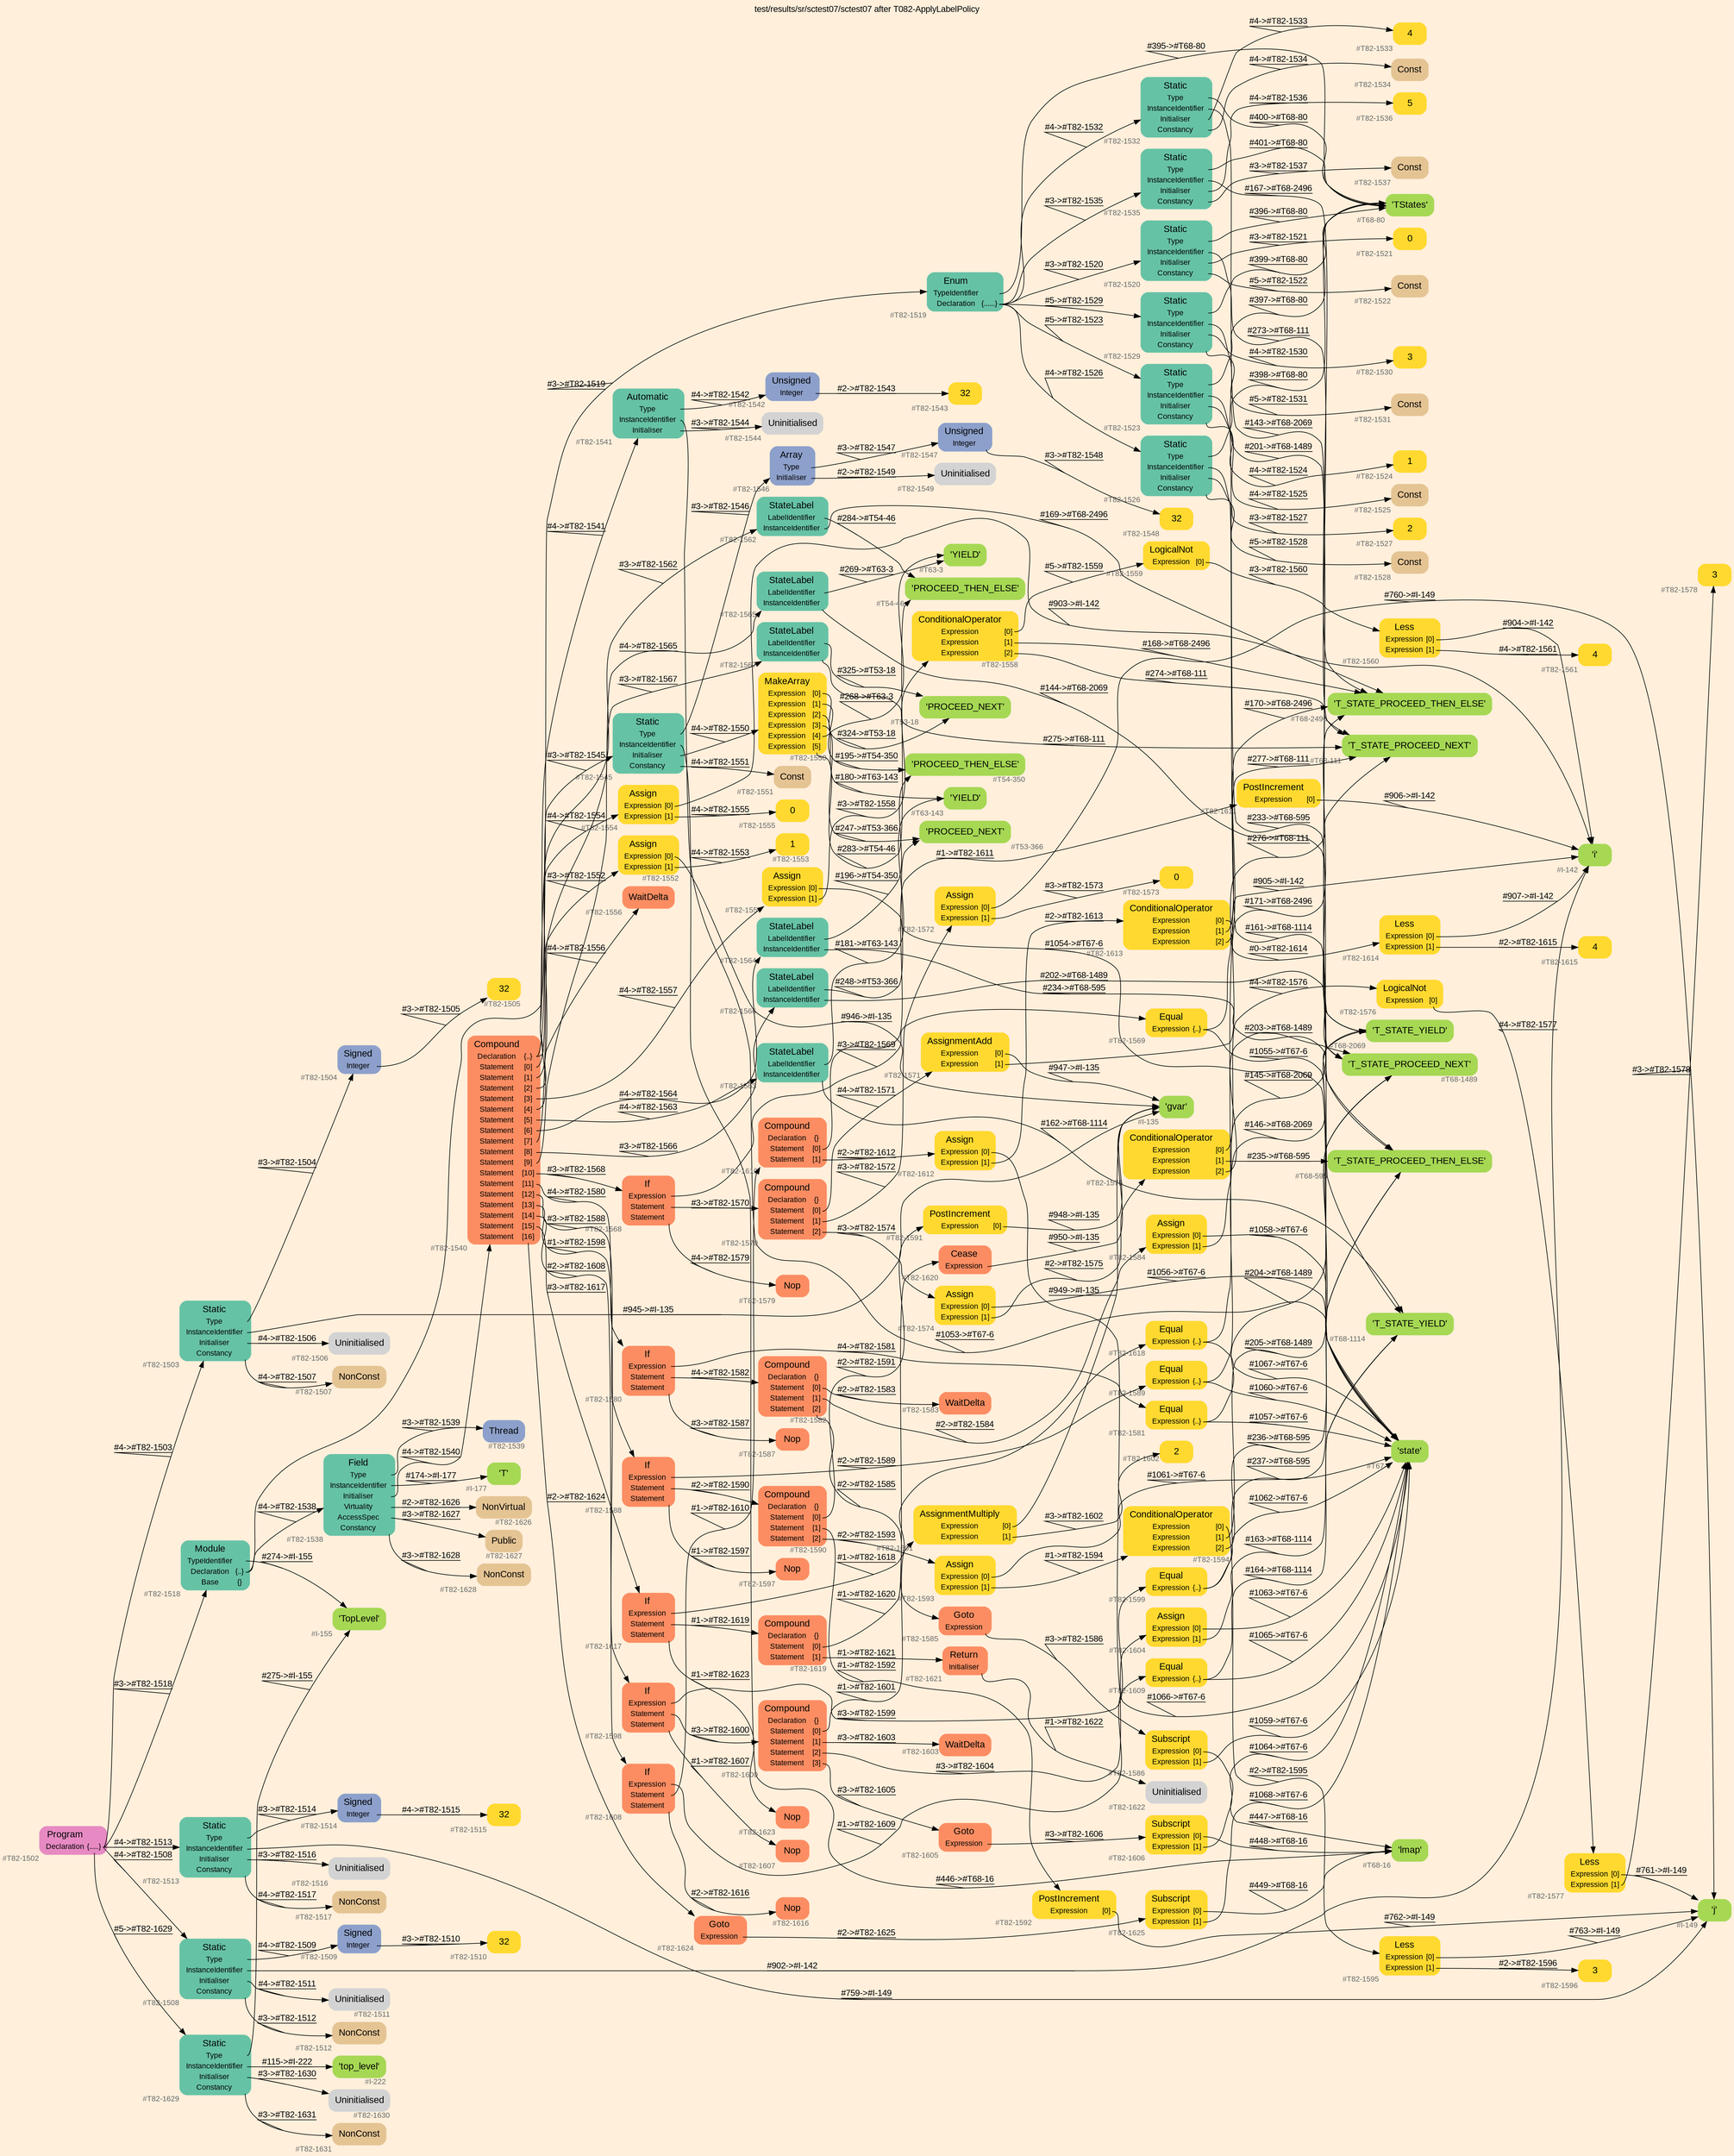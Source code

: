 digraph "test/results/sr/sctest07/sctest07 after T082-ApplyLabelPolicy" {
label = "test/results/sr/sctest07/sctest07 after T082-ApplyLabelPolicy"
labelloc = t
graph [
    rankdir = "LR"
    ranksep = 0.3
    bgcolor = antiquewhite1
    color = black
    fontcolor = black
    fontname = "Arial"
];
node [
    fontname = "Arial"
];
edge [
    fontname = "Arial"
];

// -------------------- node figure --------------------
// -------- block #T82-1502 ----------
"#T82-1502" [
    fillcolor = "/set28/4"
    xlabel = "#T82-1502"
    fontsize = "12"
    fontcolor = grey40
    shape = "plaintext"
    label = <<TABLE BORDER="0" CELLBORDER="0" CELLSPACING="0">
     <TR><TD><FONT COLOR="black" POINT-SIZE="15">Program</FONT></TD></TR>
     <TR><TD><FONT COLOR="black" POINT-SIZE="12">Declaration</FONT></TD><TD PORT="port0"><FONT COLOR="black" POINT-SIZE="12">{.....}</FONT></TD></TR>
    </TABLE>>
    style = "rounded,filled"
];

// -------- block #T82-1503 ----------
"#T82-1503" [
    fillcolor = "/set28/1"
    xlabel = "#T82-1503"
    fontsize = "12"
    fontcolor = grey40
    shape = "plaintext"
    label = <<TABLE BORDER="0" CELLBORDER="0" CELLSPACING="0">
     <TR><TD><FONT COLOR="black" POINT-SIZE="15">Static</FONT></TD></TR>
     <TR><TD><FONT COLOR="black" POINT-SIZE="12">Type</FONT></TD><TD PORT="port0"></TD></TR>
     <TR><TD><FONT COLOR="black" POINT-SIZE="12">InstanceIdentifier</FONT></TD><TD PORT="port1"></TD></TR>
     <TR><TD><FONT COLOR="black" POINT-SIZE="12">Initialiser</FONT></TD><TD PORT="port2"></TD></TR>
     <TR><TD><FONT COLOR="black" POINT-SIZE="12">Constancy</FONT></TD><TD PORT="port3"></TD></TR>
    </TABLE>>
    style = "rounded,filled"
];

// -------- block #T82-1504 ----------
"#T82-1504" [
    fillcolor = "/set28/3"
    xlabel = "#T82-1504"
    fontsize = "12"
    fontcolor = grey40
    shape = "plaintext"
    label = <<TABLE BORDER="0" CELLBORDER="0" CELLSPACING="0">
     <TR><TD><FONT COLOR="black" POINT-SIZE="15">Signed</FONT></TD></TR>
     <TR><TD><FONT COLOR="black" POINT-SIZE="12">Integer</FONT></TD><TD PORT="port0"></TD></TR>
    </TABLE>>
    style = "rounded,filled"
];

// -------- block #T82-1505 ----------
"#T82-1505" [
    fillcolor = "/set28/6"
    xlabel = "#T82-1505"
    fontsize = "12"
    fontcolor = grey40
    shape = "plaintext"
    label = <<TABLE BORDER="0" CELLBORDER="0" CELLSPACING="0">
     <TR><TD><FONT COLOR="black" POINT-SIZE="15">32</FONT></TD></TR>
    </TABLE>>
    style = "rounded,filled"
];

// -------- block #I-135 ----------
"#I-135" [
    fillcolor = "/set28/5"
    xlabel = "#I-135"
    fontsize = "12"
    fontcolor = grey40
    shape = "plaintext"
    label = <<TABLE BORDER="0" CELLBORDER="0" CELLSPACING="0">
     <TR><TD><FONT COLOR="black" POINT-SIZE="15">'gvar'</FONT></TD></TR>
    </TABLE>>
    style = "rounded,filled"
];

// -------- block #T82-1506 ----------
"#T82-1506" [
    xlabel = "#T82-1506"
    fontsize = "12"
    fontcolor = grey40
    shape = "plaintext"
    label = <<TABLE BORDER="0" CELLBORDER="0" CELLSPACING="0">
     <TR><TD><FONT COLOR="black" POINT-SIZE="15">Uninitialised</FONT></TD></TR>
    </TABLE>>
    style = "rounded,filled"
];

// -------- block #T82-1507 ----------
"#T82-1507" [
    fillcolor = "/set28/7"
    xlabel = "#T82-1507"
    fontsize = "12"
    fontcolor = grey40
    shape = "plaintext"
    label = <<TABLE BORDER="0" CELLBORDER="0" CELLSPACING="0">
     <TR><TD><FONT COLOR="black" POINT-SIZE="15">NonConst</FONT></TD></TR>
    </TABLE>>
    style = "rounded,filled"
];

// -------- block #T82-1508 ----------
"#T82-1508" [
    fillcolor = "/set28/1"
    xlabel = "#T82-1508"
    fontsize = "12"
    fontcolor = grey40
    shape = "plaintext"
    label = <<TABLE BORDER="0" CELLBORDER="0" CELLSPACING="0">
     <TR><TD><FONT COLOR="black" POINT-SIZE="15">Static</FONT></TD></TR>
     <TR><TD><FONT COLOR="black" POINT-SIZE="12">Type</FONT></TD><TD PORT="port0"></TD></TR>
     <TR><TD><FONT COLOR="black" POINT-SIZE="12">InstanceIdentifier</FONT></TD><TD PORT="port1"></TD></TR>
     <TR><TD><FONT COLOR="black" POINT-SIZE="12">Initialiser</FONT></TD><TD PORT="port2"></TD></TR>
     <TR><TD><FONT COLOR="black" POINT-SIZE="12">Constancy</FONT></TD><TD PORT="port3"></TD></TR>
    </TABLE>>
    style = "rounded,filled"
];

// -------- block #T82-1509 ----------
"#T82-1509" [
    fillcolor = "/set28/3"
    xlabel = "#T82-1509"
    fontsize = "12"
    fontcolor = grey40
    shape = "plaintext"
    label = <<TABLE BORDER="0" CELLBORDER="0" CELLSPACING="0">
     <TR><TD><FONT COLOR="black" POINT-SIZE="15">Signed</FONT></TD></TR>
     <TR><TD><FONT COLOR="black" POINT-SIZE="12">Integer</FONT></TD><TD PORT="port0"></TD></TR>
    </TABLE>>
    style = "rounded,filled"
];

// -------- block #T82-1510 ----------
"#T82-1510" [
    fillcolor = "/set28/6"
    xlabel = "#T82-1510"
    fontsize = "12"
    fontcolor = grey40
    shape = "plaintext"
    label = <<TABLE BORDER="0" CELLBORDER="0" CELLSPACING="0">
     <TR><TD><FONT COLOR="black" POINT-SIZE="15">32</FONT></TD></TR>
    </TABLE>>
    style = "rounded,filled"
];

// -------- block #I-142 ----------
"#I-142" [
    fillcolor = "/set28/5"
    xlabel = "#I-142"
    fontsize = "12"
    fontcolor = grey40
    shape = "plaintext"
    label = <<TABLE BORDER="0" CELLBORDER="0" CELLSPACING="0">
     <TR><TD><FONT COLOR="black" POINT-SIZE="15">'i'</FONT></TD></TR>
    </TABLE>>
    style = "rounded,filled"
];

// -------- block #T82-1511 ----------
"#T82-1511" [
    xlabel = "#T82-1511"
    fontsize = "12"
    fontcolor = grey40
    shape = "plaintext"
    label = <<TABLE BORDER="0" CELLBORDER="0" CELLSPACING="0">
     <TR><TD><FONT COLOR="black" POINT-SIZE="15">Uninitialised</FONT></TD></TR>
    </TABLE>>
    style = "rounded,filled"
];

// -------- block #T82-1512 ----------
"#T82-1512" [
    fillcolor = "/set28/7"
    xlabel = "#T82-1512"
    fontsize = "12"
    fontcolor = grey40
    shape = "plaintext"
    label = <<TABLE BORDER="0" CELLBORDER="0" CELLSPACING="0">
     <TR><TD><FONT COLOR="black" POINT-SIZE="15">NonConst</FONT></TD></TR>
    </TABLE>>
    style = "rounded,filled"
];

// -------- block #T82-1513 ----------
"#T82-1513" [
    fillcolor = "/set28/1"
    xlabel = "#T82-1513"
    fontsize = "12"
    fontcolor = grey40
    shape = "plaintext"
    label = <<TABLE BORDER="0" CELLBORDER="0" CELLSPACING="0">
     <TR><TD><FONT COLOR="black" POINT-SIZE="15">Static</FONT></TD></TR>
     <TR><TD><FONT COLOR="black" POINT-SIZE="12">Type</FONT></TD><TD PORT="port0"></TD></TR>
     <TR><TD><FONT COLOR="black" POINT-SIZE="12">InstanceIdentifier</FONT></TD><TD PORT="port1"></TD></TR>
     <TR><TD><FONT COLOR="black" POINT-SIZE="12">Initialiser</FONT></TD><TD PORT="port2"></TD></TR>
     <TR><TD><FONT COLOR="black" POINT-SIZE="12">Constancy</FONT></TD><TD PORT="port3"></TD></TR>
    </TABLE>>
    style = "rounded,filled"
];

// -------- block #T82-1514 ----------
"#T82-1514" [
    fillcolor = "/set28/3"
    xlabel = "#T82-1514"
    fontsize = "12"
    fontcolor = grey40
    shape = "plaintext"
    label = <<TABLE BORDER="0" CELLBORDER="0" CELLSPACING="0">
     <TR><TD><FONT COLOR="black" POINT-SIZE="15">Signed</FONT></TD></TR>
     <TR><TD><FONT COLOR="black" POINT-SIZE="12">Integer</FONT></TD><TD PORT="port0"></TD></TR>
    </TABLE>>
    style = "rounded,filled"
];

// -------- block #T82-1515 ----------
"#T82-1515" [
    fillcolor = "/set28/6"
    xlabel = "#T82-1515"
    fontsize = "12"
    fontcolor = grey40
    shape = "plaintext"
    label = <<TABLE BORDER="0" CELLBORDER="0" CELLSPACING="0">
     <TR><TD><FONT COLOR="black" POINT-SIZE="15">32</FONT></TD></TR>
    </TABLE>>
    style = "rounded,filled"
];

// -------- block #I-149 ----------
"#I-149" [
    fillcolor = "/set28/5"
    xlabel = "#I-149"
    fontsize = "12"
    fontcolor = grey40
    shape = "plaintext"
    label = <<TABLE BORDER="0" CELLBORDER="0" CELLSPACING="0">
     <TR><TD><FONT COLOR="black" POINT-SIZE="15">'j'</FONT></TD></TR>
    </TABLE>>
    style = "rounded,filled"
];

// -------- block #T82-1516 ----------
"#T82-1516" [
    xlabel = "#T82-1516"
    fontsize = "12"
    fontcolor = grey40
    shape = "plaintext"
    label = <<TABLE BORDER="0" CELLBORDER="0" CELLSPACING="0">
     <TR><TD><FONT COLOR="black" POINT-SIZE="15">Uninitialised</FONT></TD></TR>
    </TABLE>>
    style = "rounded,filled"
];

// -------- block #T82-1517 ----------
"#T82-1517" [
    fillcolor = "/set28/7"
    xlabel = "#T82-1517"
    fontsize = "12"
    fontcolor = grey40
    shape = "plaintext"
    label = <<TABLE BORDER="0" CELLBORDER="0" CELLSPACING="0">
     <TR><TD><FONT COLOR="black" POINT-SIZE="15">NonConst</FONT></TD></TR>
    </TABLE>>
    style = "rounded,filled"
];

// -------- block #T82-1518 ----------
"#T82-1518" [
    fillcolor = "/set28/1"
    xlabel = "#T82-1518"
    fontsize = "12"
    fontcolor = grey40
    shape = "plaintext"
    label = <<TABLE BORDER="0" CELLBORDER="0" CELLSPACING="0">
     <TR><TD><FONT COLOR="black" POINT-SIZE="15">Module</FONT></TD></TR>
     <TR><TD><FONT COLOR="black" POINT-SIZE="12">TypeIdentifier</FONT></TD><TD PORT="port0"></TD></TR>
     <TR><TD><FONT COLOR="black" POINT-SIZE="12">Declaration</FONT></TD><TD PORT="port1"><FONT COLOR="black" POINT-SIZE="12">{..}</FONT></TD></TR>
     <TR><TD><FONT COLOR="black" POINT-SIZE="12">Base</FONT></TD><TD PORT="port2"><FONT COLOR="black" POINT-SIZE="12">{}</FONT></TD></TR>
    </TABLE>>
    style = "rounded,filled"
];

// -------- block #I-155 ----------
"#I-155" [
    fillcolor = "/set28/5"
    xlabel = "#I-155"
    fontsize = "12"
    fontcolor = grey40
    shape = "plaintext"
    label = <<TABLE BORDER="0" CELLBORDER="0" CELLSPACING="0">
     <TR><TD><FONT COLOR="black" POINT-SIZE="15">'TopLevel'</FONT></TD></TR>
    </TABLE>>
    style = "rounded,filled"
];

// -------- block #T82-1519 ----------
"#T82-1519" [
    fillcolor = "/set28/1"
    xlabel = "#T82-1519"
    fontsize = "12"
    fontcolor = grey40
    shape = "plaintext"
    label = <<TABLE BORDER="0" CELLBORDER="0" CELLSPACING="0">
     <TR><TD><FONT COLOR="black" POINT-SIZE="15">Enum</FONT></TD></TR>
     <TR><TD><FONT COLOR="black" POINT-SIZE="12">TypeIdentifier</FONT></TD><TD PORT="port0"></TD></TR>
     <TR><TD><FONT COLOR="black" POINT-SIZE="12">Declaration</FONT></TD><TD PORT="port1"><FONT COLOR="black" POINT-SIZE="12">{......}</FONT></TD></TR>
    </TABLE>>
    style = "rounded,filled"
];

// -------- block #T68-80 ----------
"#T68-80" [
    fillcolor = "/set28/5"
    xlabel = "#T68-80"
    fontsize = "12"
    fontcolor = grey40
    shape = "plaintext"
    label = <<TABLE BORDER="0" CELLBORDER="0" CELLSPACING="0">
     <TR><TD><FONT COLOR="black" POINT-SIZE="15">'TStates'</FONT></TD></TR>
    </TABLE>>
    style = "rounded,filled"
];

// -------- block #T82-1520 ----------
"#T82-1520" [
    fillcolor = "/set28/1"
    xlabel = "#T82-1520"
    fontsize = "12"
    fontcolor = grey40
    shape = "plaintext"
    label = <<TABLE BORDER="0" CELLBORDER="0" CELLSPACING="0">
     <TR><TD><FONT COLOR="black" POINT-SIZE="15">Static</FONT></TD></TR>
     <TR><TD><FONT COLOR="black" POINT-SIZE="12">Type</FONT></TD><TD PORT="port0"></TD></TR>
     <TR><TD><FONT COLOR="black" POINT-SIZE="12">InstanceIdentifier</FONT></TD><TD PORT="port1"></TD></TR>
     <TR><TD><FONT COLOR="black" POINT-SIZE="12">Initialiser</FONT></TD><TD PORT="port2"></TD></TR>
     <TR><TD><FONT COLOR="black" POINT-SIZE="12">Constancy</FONT></TD><TD PORT="port3"></TD></TR>
    </TABLE>>
    style = "rounded,filled"
];

// -------- block #T68-111 ----------
"#T68-111" [
    fillcolor = "/set28/5"
    xlabel = "#T68-111"
    fontsize = "12"
    fontcolor = grey40
    shape = "plaintext"
    label = <<TABLE BORDER="0" CELLBORDER="0" CELLSPACING="0">
     <TR><TD><FONT COLOR="black" POINT-SIZE="15">'T_STATE_PROCEED_NEXT'</FONT></TD></TR>
    </TABLE>>
    style = "rounded,filled"
];

// -------- block #T82-1521 ----------
"#T82-1521" [
    fillcolor = "/set28/6"
    xlabel = "#T82-1521"
    fontsize = "12"
    fontcolor = grey40
    shape = "plaintext"
    label = <<TABLE BORDER="0" CELLBORDER="0" CELLSPACING="0">
     <TR><TD><FONT COLOR="black" POINT-SIZE="15">0</FONT></TD></TR>
    </TABLE>>
    style = "rounded,filled"
];

// -------- block #T82-1522 ----------
"#T82-1522" [
    fillcolor = "/set28/7"
    xlabel = "#T82-1522"
    fontsize = "12"
    fontcolor = grey40
    shape = "plaintext"
    label = <<TABLE BORDER="0" CELLBORDER="0" CELLSPACING="0">
     <TR><TD><FONT COLOR="black" POINT-SIZE="15">Const</FONT></TD></TR>
    </TABLE>>
    style = "rounded,filled"
];

// -------- block #T82-1523 ----------
"#T82-1523" [
    fillcolor = "/set28/1"
    xlabel = "#T82-1523"
    fontsize = "12"
    fontcolor = grey40
    shape = "plaintext"
    label = <<TABLE BORDER="0" CELLBORDER="0" CELLSPACING="0">
     <TR><TD><FONT COLOR="black" POINT-SIZE="15">Static</FONT></TD></TR>
     <TR><TD><FONT COLOR="black" POINT-SIZE="12">Type</FONT></TD><TD PORT="port0"></TD></TR>
     <TR><TD><FONT COLOR="black" POINT-SIZE="12">InstanceIdentifier</FONT></TD><TD PORT="port1"></TD></TR>
     <TR><TD><FONT COLOR="black" POINT-SIZE="12">Initialiser</FONT></TD><TD PORT="port2"></TD></TR>
     <TR><TD><FONT COLOR="black" POINT-SIZE="12">Constancy</FONT></TD><TD PORT="port3"></TD></TR>
    </TABLE>>
    style = "rounded,filled"
];

// -------- block #T68-595 ----------
"#T68-595" [
    fillcolor = "/set28/5"
    xlabel = "#T68-595"
    fontsize = "12"
    fontcolor = grey40
    shape = "plaintext"
    label = <<TABLE BORDER="0" CELLBORDER="0" CELLSPACING="0">
     <TR><TD><FONT COLOR="black" POINT-SIZE="15">'T_STATE_PROCEED_THEN_ELSE'</FONT></TD></TR>
    </TABLE>>
    style = "rounded,filled"
];

// -------- block #T82-1524 ----------
"#T82-1524" [
    fillcolor = "/set28/6"
    xlabel = "#T82-1524"
    fontsize = "12"
    fontcolor = grey40
    shape = "plaintext"
    label = <<TABLE BORDER="0" CELLBORDER="0" CELLSPACING="0">
     <TR><TD><FONT COLOR="black" POINT-SIZE="15">1</FONT></TD></TR>
    </TABLE>>
    style = "rounded,filled"
];

// -------- block #T82-1525 ----------
"#T82-1525" [
    fillcolor = "/set28/7"
    xlabel = "#T82-1525"
    fontsize = "12"
    fontcolor = grey40
    shape = "plaintext"
    label = <<TABLE BORDER="0" CELLBORDER="0" CELLSPACING="0">
     <TR><TD><FONT COLOR="black" POINT-SIZE="15">Const</FONT></TD></TR>
    </TABLE>>
    style = "rounded,filled"
];

// -------- block #T82-1526 ----------
"#T82-1526" [
    fillcolor = "/set28/1"
    xlabel = "#T82-1526"
    fontsize = "12"
    fontcolor = grey40
    shape = "plaintext"
    label = <<TABLE BORDER="0" CELLBORDER="0" CELLSPACING="0">
     <TR><TD><FONT COLOR="black" POINT-SIZE="15">Static</FONT></TD></TR>
     <TR><TD><FONT COLOR="black" POINT-SIZE="12">Type</FONT></TD><TD PORT="port0"></TD></TR>
     <TR><TD><FONT COLOR="black" POINT-SIZE="12">InstanceIdentifier</FONT></TD><TD PORT="port1"></TD></TR>
     <TR><TD><FONT COLOR="black" POINT-SIZE="12">Initialiser</FONT></TD><TD PORT="port2"></TD></TR>
     <TR><TD><FONT COLOR="black" POINT-SIZE="12">Constancy</FONT></TD><TD PORT="port3"></TD></TR>
    </TABLE>>
    style = "rounded,filled"
];

// -------- block #T68-1114 ----------
"#T68-1114" [
    fillcolor = "/set28/5"
    xlabel = "#T68-1114"
    fontsize = "12"
    fontcolor = grey40
    shape = "plaintext"
    label = <<TABLE BORDER="0" CELLBORDER="0" CELLSPACING="0">
     <TR><TD><FONT COLOR="black" POINT-SIZE="15">'T_STATE_YIELD'</FONT></TD></TR>
    </TABLE>>
    style = "rounded,filled"
];

// -------- block #T82-1527 ----------
"#T82-1527" [
    fillcolor = "/set28/6"
    xlabel = "#T82-1527"
    fontsize = "12"
    fontcolor = grey40
    shape = "plaintext"
    label = <<TABLE BORDER="0" CELLBORDER="0" CELLSPACING="0">
     <TR><TD><FONT COLOR="black" POINT-SIZE="15">2</FONT></TD></TR>
    </TABLE>>
    style = "rounded,filled"
];

// -------- block #T82-1528 ----------
"#T82-1528" [
    fillcolor = "/set28/7"
    xlabel = "#T82-1528"
    fontsize = "12"
    fontcolor = grey40
    shape = "plaintext"
    label = <<TABLE BORDER="0" CELLBORDER="0" CELLSPACING="0">
     <TR><TD><FONT COLOR="black" POINT-SIZE="15">Const</FONT></TD></TR>
    </TABLE>>
    style = "rounded,filled"
];

// -------- block #T82-1529 ----------
"#T82-1529" [
    fillcolor = "/set28/1"
    xlabel = "#T82-1529"
    fontsize = "12"
    fontcolor = grey40
    shape = "plaintext"
    label = <<TABLE BORDER="0" CELLBORDER="0" CELLSPACING="0">
     <TR><TD><FONT COLOR="black" POINT-SIZE="15">Static</FONT></TD></TR>
     <TR><TD><FONT COLOR="black" POINT-SIZE="12">Type</FONT></TD><TD PORT="port0"></TD></TR>
     <TR><TD><FONT COLOR="black" POINT-SIZE="12">InstanceIdentifier</FONT></TD><TD PORT="port1"></TD></TR>
     <TR><TD><FONT COLOR="black" POINT-SIZE="12">Initialiser</FONT></TD><TD PORT="port2"></TD></TR>
     <TR><TD><FONT COLOR="black" POINT-SIZE="12">Constancy</FONT></TD><TD PORT="port3"></TD></TR>
    </TABLE>>
    style = "rounded,filled"
];

// -------- block #T68-1489 ----------
"#T68-1489" [
    fillcolor = "/set28/5"
    xlabel = "#T68-1489"
    fontsize = "12"
    fontcolor = grey40
    shape = "plaintext"
    label = <<TABLE BORDER="0" CELLBORDER="0" CELLSPACING="0">
     <TR><TD><FONT COLOR="black" POINT-SIZE="15">'T_STATE_PROCEED_NEXT'</FONT></TD></TR>
    </TABLE>>
    style = "rounded,filled"
];

// -------- block #T82-1530 ----------
"#T82-1530" [
    fillcolor = "/set28/6"
    xlabel = "#T82-1530"
    fontsize = "12"
    fontcolor = grey40
    shape = "plaintext"
    label = <<TABLE BORDER="0" CELLBORDER="0" CELLSPACING="0">
     <TR><TD><FONT COLOR="black" POINT-SIZE="15">3</FONT></TD></TR>
    </TABLE>>
    style = "rounded,filled"
];

// -------- block #T82-1531 ----------
"#T82-1531" [
    fillcolor = "/set28/7"
    xlabel = "#T82-1531"
    fontsize = "12"
    fontcolor = grey40
    shape = "plaintext"
    label = <<TABLE BORDER="0" CELLBORDER="0" CELLSPACING="0">
     <TR><TD><FONT COLOR="black" POINT-SIZE="15">Const</FONT></TD></TR>
    </TABLE>>
    style = "rounded,filled"
];

// -------- block #T82-1532 ----------
"#T82-1532" [
    fillcolor = "/set28/1"
    xlabel = "#T82-1532"
    fontsize = "12"
    fontcolor = grey40
    shape = "plaintext"
    label = <<TABLE BORDER="0" CELLBORDER="0" CELLSPACING="0">
     <TR><TD><FONT COLOR="black" POINT-SIZE="15">Static</FONT></TD></TR>
     <TR><TD><FONT COLOR="black" POINT-SIZE="12">Type</FONT></TD><TD PORT="port0"></TD></TR>
     <TR><TD><FONT COLOR="black" POINT-SIZE="12">InstanceIdentifier</FONT></TD><TD PORT="port1"></TD></TR>
     <TR><TD><FONT COLOR="black" POINT-SIZE="12">Initialiser</FONT></TD><TD PORT="port2"></TD></TR>
     <TR><TD><FONT COLOR="black" POINT-SIZE="12">Constancy</FONT></TD><TD PORT="port3"></TD></TR>
    </TABLE>>
    style = "rounded,filled"
];

// -------- block #T68-2069 ----------
"#T68-2069" [
    fillcolor = "/set28/5"
    xlabel = "#T68-2069"
    fontsize = "12"
    fontcolor = grey40
    shape = "plaintext"
    label = <<TABLE BORDER="0" CELLBORDER="0" CELLSPACING="0">
     <TR><TD><FONT COLOR="black" POINT-SIZE="15">'T_STATE_YIELD'</FONT></TD></TR>
    </TABLE>>
    style = "rounded,filled"
];

// -------- block #T82-1533 ----------
"#T82-1533" [
    fillcolor = "/set28/6"
    xlabel = "#T82-1533"
    fontsize = "12"
    fontcolor = grey40
    shape = "plaintext"
    label = <<TABLE BORDER="0" CELLBORDER="0" CELLSPACING="0">
     <TR><TD><FONT COLOR="black" POINT-SIZE="15">4</FONT></TD></TR>
    </TABLE>>
    style = "rounded,filled"
];

// -------- block #T82-1534 ----------
"#T82-1534" [
    fillcolor = "/set28/7"
    xlabel = "#T82-1534"
    fontsize = "12"
    fontcolor = grey40
    shape = "plaintext"
    label = <<TABLE BORDER="0" CELLBORDER="0" CELLSPACING="0">
     <TR><TD><FONT COLOR="black" POINT-SIZE="15">Const</FONT></TD></TR>
    </TABLE>>
    style = "rounded,filled"
];

// -------- block #T82-1535 ----------
"#T82-1535" [
    fillcolor = "/set28/1"
    xlabel = "#T82-1535"
    fontsize = "12"
    fontcolor = grey40
    shape = "plaintext"
    label = <<TABLE BORDER="0" CELLBORDER="0" CELLSPACING="0">
     <TR><TD><FONT COLOR="black" POINT-SIZE="15">Static</FONT></TD></TR>
     <TR><TD><FONT COLOR="black" POINT-SIZE="12">Type</FONT></TD><TD PORT="port0"></TD></TR>
     <TR><TD><FONT COLOR="black" POINT-SIZE="12">InstanceIdentifier</FONT></TD><TD PORT="port1"></TD></TR>
     <TR><TD><FONT COLOR="black" POINT-SIZE="12">Initialiser</FONT></TD><TD PORT="port2"></TD></TR>
     <TR><TD><FONT COLOR="black" POINT-SIZE="12">Constancy</FONT></TD><TD PORT="port3"></TD></TR>
    </TABLE>>
    style = "rounded,filled"
];

// -------- block #T68-2496 ----------
"#T68-2496" [
    fillcolor = "/set28/5"
    xlabel = "#T68-2496"
    fontsize = "12"
    fontcolor = grey40
    shape = "plaintext"
    label = <<TABLE BORDER="0" CELLBORDER="0" CELLSPACING="0">
     <TR><TD><FONT COLOR="black" POINT-SIZE="15">'T_STATE_PROCEED_THEN_ELSE'</FONT></TD></TR>
    </TABLE>>
    style = "rounded,filled"
];

// -------- block #T82-1536 ----------
"#T82-1536" [
    fillcolor = "/set28/6"
    xlabel = "#T82-1536"
    fontsize = "12"
    fontcolor = grey40
    shape = "plaintext"
    label = <<TABLE BORDER="0" CELLBORDER="0" CELLSPACING="0">
     <TR><TD><FONT COLOR="black" POINT-SIZE="15">5</FONT></TD></TR>
    </TABLE>>
    style = "rounded,filled"
];

// -------- block #T82-1537 ----------
"#T82-1537" [
    fillcolor = "/set28/7"
    xlabel = "#T82-1537"
    fontsize = "12"
    fontcolor = grey40
    shape = "plaintext"
    label = <<TABLE BORDER="0" CELLBORDER="0" CELLSPACING="0">
     <TR><TD><FONT COLOR="black" POINT-SIZE="15">Const</FONT></TD></TR>
    </TABLE>>
    style = "rounded,filled"
];

// -------- block #T82-1538 ----------
"#T82-1538" [
    fillcolor = "/set28/1"
    xlabel = "#T82-1538"
    fontsize = "12"
    fontcolor = grey40
    shape = "plaintext"
    label = <<TABLE BORDER="0" CELLBORDER="0" CELLSPACING="0">
     <TR><TD><FONT COLOR="black" POINT-SIZE="15">Field</FONT></TD></TR>
     <TR><TD><FONT COLOR="black" POINT-SIZE="12">Type</FONT></TD><TD PORT="port0"></TD></TR>
     <TR><TD><FONT COLOR="black" POINT-SIZE="12">InstanceIdentifier</FONT></TD><TD PORT="port1"></TD></TR>
     <TR><TD><FONT COLOR="black" POINT-SIZE="12">Initialiser</FONT></TD><TD PORT="port2"></TD></TR>
     <TR><TD><FONT COLOR="black" POINT-SIZE="12">Virtuality</FONT></TD><TD PORT="port3"></TD></TR>
     <TR><TD><FONT COLOR="black" POINT-SIZE="12">AccessSpec</FONT></TD><TD PORT="port4"></TD></TR>
     <TR><TD><FONT COLOR="black" POINT-SIZE="12">Constancy</FONT></TD><TD PORT="port5"></TD></TR>
    </TABLE>>
    style = "rounded,filled"
];

// -------- block #T82-1539 ----------
"#T82-1539" [
    fillcolor = "/set28/3"
    xlabel = "#T82-1539"
    fontsize = "12"
    fontcolor = grey40
    shape = "plaintext"
    label = <<TABLE BORDER="0" CELLBORDER="0" CELLSPACING="0">
     <TR><TD><FONT COLOR="black" POINT-SIZE="15">Thread</FONT></TD></TR>
    </TABLE>>
    style = "rounded,filled"
];

// -------- block #I-177 ----------
"#I-177" [
    fillcolor = "/set28/5"
    xlabel = "#I-177"
    fontsize = "12"
    fontcolor = grey40
    shape = "plaintext"
    label = <<TABLE BORDER="0" CELLBORDER="0" CELLSPACING="0">
     <TR><TD><FONT COLOR="black" POINT-SIZE="15">'T'</FONT></TD></TR>
    </TABLE>>
    style = "rounded,filled"
];

// -------- block #T82-1540 ----------
"#T82-1540" [
    fillcolor = "/set28/2"
    xlabel = "#T82-1540"
    fontsize = "12"
    fontcolor = grey40
    shape = "plaintext"
    label = <<TABLE BORDER="0" CELLBORDER="0" CELLSPACING="0">
     <TR><TD><FONT COLOR="black" POINT-SIZE="15">Compound</FONT></TD></TR>
     <TR><TD><FONT COLOR="black" POINT-SIZE="12">Declaration</FONT></TD><TD PORT="port0"><FONT COLOR="black" POINT-SIZE="12">{..}</FONT></TD></TR>
     <TR><TD><FONT COLOR="black" POINT-SIZE="12">Statement</FONT></TD><TD PORT="port1"><FONT COLOR="black" POINT-SIZE="12">[0]</FONT></TD></TR>
     <TR><TD><FONT COLOR="black" POINT-SIZE="12">Statement</FONT></TD><TD PORT="port2"><FONT COLOR="black" POINT-SIZE="12">[1]</FONT></TD></TR>
     <TR><TD><FONT COLOR="black" POINT-SIZE="12">Statement</FONT></TD><TD PORT="port3"><FONT COLOR="black" POINT-SIZE="12">[2]</FONT></TD></TR>
     <TR><TD><FONT COLOR="black" POINT-SIZE="12">Statement</FONT></TD><TD PORT="port4"><FONT COLOR="black" POINT-SIZE="12">[3]</FONT></TD></TR>
     <TR><TD><FONT COLOR="black" POINT-SIZE="12">Statement</FONT></TD><TD PORT="port5"><FONT COLOR="black" POINT-SIZE="12">[4]</FONT></TD></TR>
     <TR><TD><FONT COLOR="black" POINT-SIZE="12">Statement</FONT></TD><TD PORT="port6"><FONT COLOR="black" POINT-SIZE="12">[5]</FONT></TD></TR>
     <TR><TD><FONT COLOR="black" POINT-SIZE="12">Statement</FONT></TD><TD PORT="port7"><FONT COLOR="black" POINT-SIZE="12">[6]</FONT></TD></TR>
     <TR><TD><FONT COLOR="black" POINT-SIZE="12">Statement</FONT></TD><TD PORT="port8"><FONT COLOR="black" POINT-SIZE="12">[7]</FONT></TD></TR>
     <TR><TD><FONT COLOR="black" POINT-SIZE="12">Statement</FONT></TD><TD PORT="port9"><FONT COLOR="black" POINT-SIZE="12">[8]</FONT></TD></TR>
     <TR><TD><FONT COLOR="black" POINT-SIZE="12">Statement</FONT></TD><TD PORT="port10"><FONT COLOR="black" POINT-SIZE="12">[9]</FONT></TD></TR>
     <TR><TD><FONT COLOR="black" POINT-SIZE="12">Statement</FONT></TD><TD PORT="port11"><FONT COLOR="black" POINT-SIZE="12">[10]</FONT></TD></TR>
     <TR><TD><FONT COLOR="black" POINT-SIZE="12">Statement</FONT></TD><TD PORT="port12"><FONT COLOR="black" POINT-SIZE="12">[11]</FONT></TD></TR>
     <TR><TD><FONT COLOR="black" POINT-SIZE="12">Statement</FONT></TD><TD PORT="port13"><FONT COLOR="black" POINT-SIZE="12">[12]</FONT></TD></TR>
     <TR><TD><FONT COLOR="black" POINT-SIZE="12">Statement</FONT></TD><TD PORT="port14"><FONT COLOR="black" POINT-SIZE="12">[13]</FONT></TD></TR>
     <TR><TD><FONT COLOR="black" POINT-SIZE="12">Statement</FONT></TD><TD PORT="port15"><FONT COLOR="black" POINT-SIZE="12">[14]</FONT></TD></TR>
     <TR><TD><FONT COLOR="black" POINT-SIZE="12">Statement</FONT></TD><TD PORT="port16"><FONT COLOR="black" POINT-SIZE="12">[15]</FONT></TD></TR>
     <TR><TD><FONT COLOR="black" POINT-SIZE="12">Statement</FONT></TD><TD PORT="port17"><FONT COLOR="black" POINT-SIZE="12">[16]</FONT></TD></TR>
    </TABLE>>
    style = "rounded,filled"
];

// -------- block #T82-1541 ----------
"#T82-1541" [
    fillcolor = "/set28/1"
    xlabel = "#T82-1541"
    fontsize = "12"
    fontcolor = grey40
    shape = "plaintext"
    label = <<TABLE BORDER="0" CELLBORDER="0" CELLSPACING="0">
     <TR><TD><FONT COLOR="black" POINT-SIZE="15">Automatic</FONT></TD></TR>
     <TR><TD><FONT COLOR="black" POINT-SIZE="12">Type</FONT></TD><TD PORT="port0"></TD></TR>
     <TR><TD><FONT COLOR="black" POINT-SIZE="12">InstanceIdentifier</FONT></TD><TD PORT="port1"></TD></TR>
     <TR><TD><FONT COLOR="black" POINT-SIZE="12">Initialiser</FONT></TD><TD PORT="port2"></TD></TR>
    </TABLE>>
    style = "rounded,filled"
];

// -------- block #T82-1542 ----------
"#T82-1542" [
    fillcolor = "/set28/3"
    xlabel = "#T82-1542"
    fontsize = "12"
    fontcolor = grey40
    shape = "plaintext"
    label = <<TABLE BORDER="0" CELLBORDER="0" CELLSPACING="0">
     <TR><TD><FONT COLOR="black" POINT-SIZE="15">Unsigned</FONT></TD></TR>
     <TR><TD><FONT COLOR="black" POINT-SIZE="12">Integer</FONT></TD><TD PORT="port0"></TD></TR>
    </TABLE>>
    style = "rounded,filled"
];

// -------- block #T82-1543 ----------
"#T82-1543" [
    fillcolor = "/set28/6"
    xlabel = "#T82-1543"
    fontsize = "12"
    fontcolor = grey40
    shape = "plaintext"
    label = <<TABLE BORDER="0" CELLBORDER="0" CELLSPACING="0">
     <TR><TD><FONT COLOR="black" POINT-SIZE="15">32</FONT></TD></TR>
    </TABLE>>
    style = "rounded,filled"
];

// -------- block #T67-6 ----------
"#T67-6" [
    fillcolor = "/set28/5"
    xlabel = "#T67-6"
    fontsize = "12"
    fontcolor = grey40
    shape = "plaintext"
    label = <<TABLE BORDER="0" CELLBORDER="0" CELLSPACING="0">
     <TR><TD><FONT COLOR="black" POINT-SIZE="15">'state'</FONT></TD></TR>
    </TABLE>>
    style = "rounded,filled"
];

// -------- block #T82-1544 ----------
"#T82-1544" [
    xlabel = "#T82-1544"
    fontsize = "12"
    fontcolor = grey40
    shape = "plaintext"
    label = <<TABLE BORDER="0" CELLBORDER="0" CELLSPACING="0">
     <TR><TD><FONT COLOR="black" POINT-SIZE="15">Uninitialised</FONT></TD></TR>
    </TABLE>>
    style = "rounded,filled"
];

// -------- block #T82-1545 ----------
"#T82-1545" [
    fillcolor = "/set28/1"
    xlabel = "#T82-1545"
    fontsize = "12"
    fontcolor = grey40
    shape = "plaintext"
    label = <<TABLE BORDER="0" CELLBORDER="0" CELLSPACING="0">
     <TR><TD><FONT COLOR="black" POINT-SIZE="15">Static</FONT></TD></TR>
     <TR><TD><FONT COLOR="black" POINT-SIZE="12">Type</FONT></TD><TD PORT="port0"></TD></TR>
     <TR><TD><FONT COLOR="black" POINT-SIZE="12">InstanceIdentifier</FONT></TD><TD PORT="port1"></TD></TR>
     <TR><TD><FONT COLOR="black" POINT-SIZE="12">Initialiser</FONT></TD><TD PORT="port2"></TD></TR>
     <TR><TD><FONT COLOR="black" POINT-SIZE="12">Constancy</FONT></TD><TD PORT="port3"></TD></TR>
    </TABLE>>
    style = "rounded,filled"
];

// -------- block #T82-1546 ----------
"#T82-1546" [
    fillcolor = "/set28/3"
    xlabel = "#T82-1546"
    fontsize = "12"
    fontcolor = grey40
    shape = "plaintext"
    label = <<TABLE BORDER="0" CELLBORDER="0" CELLSPACING="0">
     <TR><TD><FONT COLOR="black" POINT-SIZE="15">Array</FONT></TD></TR>
     <TR><TD><FONT COLOR="black" POINT-SIZE="12">Type</FONT></TD><TD PORT="port0"></TD></TR>
     <TR><TD><FONT COLOR="black" POINT-SIZE="12">Initialiser</FONT></TD><TD PORT="port1"></TD></TR>
    </TABLE>>
    style = "rounded,filled"
];

// -------- block #T82-1547 ----------
"#T82-1547" [
    fillcolor = "/set28/3"
    xlabel = "#T82-1547"
    fontsize = "12"
    fontcolor = grey40
    shape = "plaintext"
    label = <<TABLE BORDER="0" CELLBORDER="0" CELLSPACING="0">
     <TR><TD><FONT COLOR="black" POINT-SIZE="15">Unsigned</FONT></TD></TR>
     <TR><TD><FONT COLOR="black" POINT-SIZE="12">Integer</FONT></TD><TD PORT="port0"></TD></TR>
    </TABLE>>
    style = "rounded,filled"
];

// -------- block #T82-1548 ----------
"#T82-1548" [
    fillcolor = "/set28/6"
    xlabel = "#T82-1548"
    fontsize = "12"
    fontcolor = grey40
    shape = "plaintext"
    label = <<TABLE BORDER="0" CELLBORDER="0" CELLSPACING="0">
     <TR><TD><FONT COLOR="black" POINT-SIZE="15">32</FONT></TD></TR>
    </TABLE>>
    style = "rounded,filled"
];

// -------- block #T82-1549 ----------
"#T82-1549" [
    xlabel = "#T82-1549"
    fontsize = "12"
    fontcolor = grey40
    shape = "plaintext"
    label = <<TABLE BORDER="0" CELLBORDER="0" CELLSPACING="0">
     <TR><TD><FONT COLOR="black" POINT-SIZE="15">Uninitialised</FONT></TD></TR>
    </TABLE>>
    style = "rounded,filled"
];

// -------- block #T68-16 ----------
"#T68-16" [
    fillcolor = "/set28/5"
    xlabel = "#T68-16"
    fontsize = "12"
    fontcolor = grey40
    shape = "plaintext"
    label = <<TABLE BORDER="0" CELLBORDER="0" CELLSPACING="0">
     <TR><TD><FONT COLOR="black" POINT-SIZE="15">'lmap'</FONT></TD></TR>
    </TABLE>>
    style = "rounded,filled"
];

// -------- block #T82-1550 ----------
"#T82-1550" [
    fillcolor = "/set28/6"
    xlabel = "#T82-1550"
    fontsize = "12"
    fontcolor = grey40
    shape = "plaintext"
    label = <<TABLE BORDER="0" CELLBORDER="0" CELLSPACING="0">
     <TR><TD><FONT COLOR="black" POINT-SIZE="15">MakeArray</FONT></TD></TR>
     <TR><TD><FONT COLOR="black" POINT-SIZE="12">Expression</FONT></TD><TD PORT="port0"><FONT COLOR="black" POINT-SIZE="12">[0]</FONT></TD></TR>
     <TR><TD><FONT COLOR="black" POINT-SIZE="12">Expression</FONT></TD><TD PORT="port1"><FONT COLOR="black" POINT-SIZE="12">[1]</FONT></TD></TR>
     <TR><TD><FONT COLOR="black" POINT-SIZE="12">Expression</FONT></TD><TD PORT="port2"><FONT COLOR="black" POINT-SIZE="12">[2]</FONT></TD></TR>
     <TR><TD><FONT COLOR="black" POINT-SIZE="12">Expression</FONT></TD><TD PORT="port3"><FONT COLOR="black" POINT-SIZE="12">[3]</FONT></TD></TR>
     <TR><TD><FONT COLOR="black" POINT-SIZE="12">Expression</FONT></TD><TD PORT="port4"><FONT COLOR="black" POINT-SIZE="12">[4]</FONT></TD></TR>
     <TR><TD><FONT COLOR="black" POINT-SIZE="12">Expression</FONT></TD><TD PORT="port5"><FONT COLOR="black" POINT-SIZE="12">[5]</FONT></TD></TR>
    </TABLE>>
    style = "rounded,filled"
];

// -------- block #T53-18 ----------
"#T53-18" [
    fillcolor = "/set28/5"
    xlabel = "#T53-18"
    fontsize = "12"
    fontcolor = grey40
    shape = "plaintext"
    label = <<TABLE BORDER="0" CELLBORDER="0" CELLSPACING="0">
     <TR><TD><FONT COLOR="black" POINT-SIZE="15">'PROCEED_NEXT'</FONT></TD></TR>
    </TABLE>>
    style = "rounded,filled"
];

// -------- block #T54-350 ----------
"#T54-350" [
    fillcolor = "/set28/5"
    xlabel = "#T54-350"
    fontsize = "12"
    fontcolor = grey40
    shape = "plaintext"
    label = <<TABLE BORDER="0" CELLBORDER="0" CELLSPACING="0">
     <TR><TD><FONT COLOR="black" POINT-SIZE="15">'PROCEED_THEN_ELSE'</FONT></TD></TR>
    </TABLE>>
    style = "rounded,filled"
];

// -------- block #T63-143 ----------
"#T63-143" [
    fillcolor = "/set28/5"
    xlabel = "#T63-143"
    fontsize = "12"
    fontcolor = grey40
    shape = "plaintext"
    label = <<TABLE BORDER="0" CELLBORDER="0" CELLSPACING="0">
     <TR><TD><FONT COLOR="black" POINT-SIZE="15">'YIELD'</FONT></TD></TR>
    </TABLE>>
    style = "rounded,filled"
];

// -------- block #T53-366 ----------
"#T53-366" [
    fillcolor = "/set28/5"
    xlabel = "#T53-366"
    fontsize = "12"
    fontcolor = grey40
    shape = "plaintext"
    label = <<TABLE BORDER="0" CELLBORDER="0" CELLSPACING="0">
     <TR><TD><FONT COLOR="black" POINT-SIZE="15">'PROCEED_NEXT'</FONT></TD></TR>
    </TABLE>>
    style = "rounded,filled"
];

// -------- block #T63-3 ----------
"#T63-3" [
    fillcolor = "/set28/5"
    xlabel = "#T63-3"
    fontsize = "12"
    fontcolor = grey40
    shape = "plaintext"
    label = <<TABLE BORDER="0" CELLBORDER="0" CELLSPACING="0">
     <TR><TD><FONT COLOR="black" POINT-SIZE="15">'YIELD'</FONT></TD></TR>
    </TABLE>>
    style = "rounded,filled"
];

// -------- block #T54-46 ----------
"#T54-46" [
    fillcolor = "/set28/5"
    xlabel = "#T54-46"
    fontsize = "12"
    fontcolor = grey40
    shape = "plaintext"
    label = <<TABLE BORDER="0" CELLBORDER="0" CELLSPACING="0">
     <TR><TD><FONT COLOR="black" POINT-SIZE="15">'PROCEED_THEN_ELSE'</FONT></TD></TR>
    </TABLE>>
    style = "rounded,filled"
];

// -------- block #T82-1551 ----------
"#T82-1551" [
    fillcolor = "/set28/7"
    xlabel = "#T82-1551"
    fontsize = "12"
    fontcolor = grey40
    shape = "plaintext"
    label = <<TABLE BORDER="0" CELLBORDER="0" CELLSPACING="0">
     <TR><TD><FONT COLOR="black" POINT-SIZE="15">Const</FONT></TD></TR>
    </TABLE>>
    style = "rounded,filled"
];

// -------- block #T82-1552 ----------
"#T82-1552" [
    fillcolor = "/set28/6"
    xlabel = "#T82-1552"
    fontsize = "12"
    fontcolor = grey40
    shape = "plaintext"
    label = <<TABLE BORDER="0" CELLBORDER="0" CELLSPACING="0">
     <TR><TD><FONT COLOR="black" POINT-SIZE="15">Assign</FONT></TD></TR>
     <TR><TD><FONT COLOR="black" POINT-SIZE="12">Expression</FONT></TD><TD PORT="port0"><FONT COLOR="black" POINT-SIZE="12">[0]</FONT></TD></TR>
     <TR><TD><FONT COLOR="black" POINT-SIZE="12">Expression</FONT></TD><TD PORT="port1"><FONT COLOR="black" POINT-SIZE="12">[1]</FONT></TD></TR>
    </TABLE>>
    style = "rounded,filled"
];

// -------- block #T82-1553 ----------
"#T82-1553" [
    fillcolor = "/set28/6"
    xlabel = "#T82-1553"
    fontsize = "12"
    fontcolor = grey40
    shape = "plaintext"
    label = <<TABLE BORDER="0" CELLBORDER="0" CELLSPACING="0">
     <TR><TD><FONT COLOR="black" POINT-SIZE="15">1</FONT></TD></TR>
    </TABLE>>
    style = "rounded,filled"
];

// -------- block #T82-1554 ----------
"#T82-1554" [
    fillcolor = "/set28/6"
    xlabel = "#T82-1554"
    fontsize = "12"
    fontcolor = grey40
    shape = "plaintext"
    label = <<TABLE BORDER="0" CELLBORDER="0" CELLSPACING="0">
     <TR><TD><FONT COLOR="black" POINT-SIZE="15">Assign</FONT></TD></TR>
     <TR><TD><FONT COLOR="black" POINT-SIZE="12">Expression</FONT></TD><TD PORT="port0"><FONT COLOR="black" POINT-SIZE="12">[0]</FONT></TD></TR>
     <TR><TD><FONT COLOR="black" POINT-SIZE="12">Expression</FONT></TD><TD PORT="port1"><FONT COLOR="black" POINT-SIZE="12">[1]</FONT></TD></TR>
    </TABLE>>
    style = "rounded,filled"
];

// -------- block #T82-1555 ----------
"#T82-1555" [
    fillcolor = "/set28/6"
    xlabel = "#T82-1555"
    fontsize = "12"
    fontcolor = grey40
    shape = "plaintext"
    label = <<TABLE BORDER="0" CELLBORDER="0" CELLSPACING="0">
     <TR><TD><FONT COLOR="black" POINT-SIZE="15">0</FONT></TD></TR>
    </TABLE>>
    style = "rounded,filled"
];

// -------- block #T82-1556 ----------
"#T82-1556" [
    fillcolor = "/set28/2"
    xlabel = "#T82-1556"
    fontsize = "12"
    fontcolor = grey40
    shape = "plaintext"
    label = <<TABLE BORDER="0" CELLBORDER="0" CELLSPACING="0">
     <TR><TD><FONT COLOR="black" POINT-SIZE="15">WaitDelta</FONT></TD></TR>
    </TABLE>>
    style = "rounded,filled"
];

// -------- block #T82-1557 ----------
"#T82-1557" [
    fillcolor = "/set28/6"
    xlabel = "#T82-1557"
    fontsize = "12"
    fontcolor = grey40
    shape = "plaintext"
    label = <<TABLE BORDER="0" CELLBORDER="0" CELLSPACING="0">
     <TR><TD><FONT COLOR="black" POINT-SIZE="15">Assign</FONT></TD></TR>
     <TR><TD><FONT COLOR="black" POINT-SIZE="12">Expression</FONT></TD><TD PORT="port0"><FONT COLOR="black" POINT-SIZE="12">[0]</FONT></TD></TR>
     <TR><TD><FONT COLOR="black" POINT-SIZE="12">Expression</FONT></TD><TD PORT="port1"><FONT COLOR="black" POINT-SIZE="12">[1]</FONT></TD></TR>
    </TABLE>>
    style = "rounded,filled"
];

// -------- block #T82-1558 ----------
"#T82-1558" [
    fillcolor = "/set28/6"
    xlabel = "#T82-1558"
    fontsize = "12"
    fontcolor = grey40
    shape = "plaintext"
    label = <<TABLE BORDER="0" CELLBORDER="0" CELLSPACING="0">
     <TR><TD><FONT COLOR="black" POINT-SIZE="15">ConditionalOperator</FONT></TD></TR>
     <TR><TD><FONT COLOR="black" POINT-SIZE="12">Expression</FONT></TD><TD PORT="port0"><FONT COLOR="black" POINT-SIZE="12">[0]</FONT></TD></TR>
     <TR><TD><FONT COLOR="black" POINT-SIZE="12">Expression</FONT></TD><TD PORT="port1"><FONT COLOR="black" POINT-SIZE="12">[1]</FONT></TD></TR>
     <TR><TD><FONT COLOR="black" POINT-SIZE="12">Expression</FONT></TD><TD PORT="port2"><FONT COLOR="black" POINT-SIZE="12">[2]</FONT></TD></TR>
    </TABLE>>
    style = "rounded,filled"
];

// -------- block #T82-1559 ----------
"#T82-1559" [
    fillcolor = "/set28/6"
    xlabel = "#T82-1559"
    fontsize = "12"
    fontcolor = grey40
    shape = "plaintext"
    label = <<TABLE BORDER="0" CELLBORDER="0" CELLSPACING="0">
     <TR><TD><FONT COLOR="black" POINT-SIZE="15">LogicalNot</FONT></TD></TR>
     <TR><TD><FONT COLOR="black" POINT-SIZE="12">Expression</FONT></TD><TD PORT="port0"><FONT COLOR="black" POINT-SIZE="12">[0]</FONT></TD></TR>
    </TABLE>>
    style = "rounded,filled"
];

// -------- block #T82-1560 ----------
"#T82-1560" [
    fillcolor = "/set28/6"
    xlabel = "#T82-1560"
    fontsize = "12"
    fontcolor = grey40
    shape = "plaintext"
    label = <<TABLE BORDER="0" CELLBORDER="0" CELLSPACING="0">
     <TR><TD><FONT COLOR="black" POINT-SIZE="15">Less</FONT></TD></TR>
     <TR><TD><FONT COLOR="black" POINT-SIZE="12">Expression</FONT></TD><TD PORT="port0"><FONT COLOR="black" POINT-SIZE="12">[0]</FONT></TD></TR>
     <TR><TD><FONT COLOR="black" POINT-SIZE="12">Expression</FONT></TD><TD PORT="port1"><FONT COLOR="black" POINT-SIZE="12">[1]</FONT></TD></TR>
    </TABLE>>
    style = "rounded,filled"
];

// -------- block #T82-1561 ----------
"#T82-1561" [
    fillcolor = "/set28/6"
    xlabel = "#T82-1561"
    fontsize = "12"
    fontcolor = grey40
    shape = "plaintext"
    label = <<TABLE BORDER="0" CELLBORDER="0" CELLSPACING="0">
     <TR><TD><FONT COLOR="black" POINT-SIZE="15">4</FONT></TD></TR>
    </TABLE>>
    style = "rounded,filled"
];

// -------- block #T82-1562 ----------
"#T82-1562" [
    fillcolor = "/set28/1"
    xlabel = "#T82-1562"
    fontsize = "12"
    fontcolor = grey40
    shape = "plaintext"
    label = <<TABLE BORDER="0" CELLBORDER="0" CELLSPACING="0">
     <TR><TD><FONT COLOR="black" POINT-SIZE="15">StateLabel</FONT></TD></TR>
     <TR><TD><FONT COLOR="black" POINT-SIZE="12">LabelIdentifier</FONT></TD><TD PORT="port0"></TD></TR>
     <TR><TD><FONT COLOR="black" POINT-SIZE="12">InstanceIdentifier</FONT></TD><TD PORT="port1"></TD></TR>
    </TABLE>>
    style = "rounded,filled"
];

// -------- block #T82-1563 ----------
"#T82-1563" [
    fillcolor = "/set28/1"
    xlabel = "#T82-1563"
    fontsize = "12"
    fontcolor = grey40
    shape = "plaintext"
    label = <<TABLE BORDER="0" CELLBORDER="0" CELLSPACING="0">
     <TR><TD><FONT COLOR="black" POINT-SIZE="15">StateLabel</FONT></TD></TR>
     <TR><TD><FONT COLOR="black" POINT-SIZE="12">LabelIdentifier</FONT></TD><TD PORT="port0"></TD></TR>
     <TR><TD><FONT COLOR="black" POINT-SIZE="12">InstanceIdentifier</FONT></TD><TD PORT="port1"></TD></TR>
    </TABLE>>
    style = "rounded,filled"
];

// -------- block #T82-1564 ----------
"#T82-1564" [
    fillcolor = "/set28/1"
    xlabel = "#T82-1564"
    fontsize = "12"
    fontcolor = grey40
    shape = "plaintext"
    label = <<TABLE BORDER="0" CELLBORDER="0" CELLSPACING="0">
     <TR><TD><FONT COLOR="black" POINT-SIZE="15">StateLabel</FONT></TD></TR>
     <TR><TD><FONT COLOR="black" POINT-SIZE="12">LabelIdentifier</FONT></TD><TD PORT="port0"></TD></TR>
     <TR><TD><FONT COLOR="black" POINT-SIZE="12">InstanceIdentifier</FONT></TD><TD PORT="port1"></TD></TR>
    </TABLE>>
    style = "rounded,filled"
];

// -------- block #T82-1565 ----------
"#T82-1565" [
    fillcolor = "/set28/1"
    xlabel = "#T82-1565"
    fontsize = "12"
    fontcolor = grey40
    shape = "plaintext"
    label = <<TABLE BORDER="0" CELLBORDER="0" CELLSPACING="0">
     <TR><TD><FONT COLOR="black" POINT-SIZE="15">StateLabel</FONT></TD></TR>
     <TR><TD><FONT COLOR="black" POINT-SIZE="12">LabelIdentifier</FONT></TD><TD PORT="port0"></TD></TR>
     <TR><TD><FONT COLOR="black" POINT-SIZE="12">InstanceIdentifier</FONT></TD><TD PORT="port1"></TD></TR>
    </TABLE>>
    style = "rounded,filled"
];

// -------- block #T82-1566 ----------
"#T82-1566" [
    fillcolor = "/set28/1"
    xlabel = "#T82-1566"
    fontsize = "12"
    fontcolor = grey40
    shape = "plaintext"
    label = <<TABLE BORDER="0" CELLBORDER="0" CELLSPACING="0">
     <TR><TD><FONT COLOR="black" POINT-SIZE="15">StateLabel</FONT></TD></TR>
     <TR><TD><FONT COLOR="black" POINT-SIZE="12">LabelIdentifier</FONT></TD><TD PORT="port0"></TD></TR>
     <TR><TD><FONT COLOR="black" POINT-SIZE="12">InstanceIdentifier</FONT></TD><TD PORT="port1"></TD></TR>
    </TABLE>>
    style = "rounded,filled"
];

// -------- block #T82-1567 ----------
"#T82-1567" [
    fillcolor = "/set28/1"
    xlabel = "#T82-1567"
    fontsize = "12"
    fontcolor = grey40
    shape = "plaintext"
    label = <<TABLE BORDER="0" CELLBORDER="0" CELLSPACING="0">
     <TR><TD><FONT COLOR="black" POINT-SIZE="15">StateLabel</FONT></TD></TR>
     <TR><TD><FONT COLOR="black" POINT-SIZE="12">LabelIdentifier</FONT></TD><TD PORT="port0"></TD></TR>
     <TR><TD><FONT COLOR="black" POINT-SIZE="12">InstanceIdentifier</FONT></TD><TD PORT="port1"></TD></TR>
    </TABLE>>
    style = "rounded,filled"
];

// -------- block #T82-1568 ----------
"#T82-1568" [
    fillcolor = "/set28/2"
    xlabel = "#T82-1568"
    fontsize = "12"
    fontcolor = grey40
    shape = "plaintext"
    label = <<TABLE BORDER="0" CELLBORDER="0" CELLSPACING="0">
     <TR><TD><FONT COLOR="black" POINT-SIZE="15">If</FONT></TD></TR>
     <TR><TD><FONT COLOR="black" POINT-SIZE="12">Expression</FONT></TD><TD PORT="port0"></TD></TR>
     <TR><TD><FONT COLOR="black" POINT-SIZE="12">Statement</FONT></TD><TD PORT="port1"></TD></TR>
     <TR><TD><FONT COLOR="black" POINT-SIZE="12">Statement</FONT></TD><TD PORT="port2"></TD></TR>
    </TABLE>>
    style = "rounded,filled"
];

// -------- block #T82-1569 ----------
"#T82-1569" [
    fillcolor = "/set28/6"
    xlabel = "#T82-1569"
    fontsize = "12"
    fontcolor = grey40
    shape = "plaintext"
    label = <<TABLE BORDER="0" CELLBORDER="0" CELLSPACING="0">
     <TR><TD><FONT COLOR="black" POINT-SIZE="15">Equal</FONT></TD></TR>
     <TR><TD><FONT COLOR="black" POINT-SIZE="12">Expression</FONT></TD><TD PORT="port0"><FONT COLOR="black" POINT-SIZE="12">{..}</FONT></TD></TR>
    </TABLE>>
    style = "rounded,filled"
];

// -------- block #T82-1570 ----------
"#T82-1570" [
    fillcolor = "/set28/2"
    xlabel = "#T82-1570"
    fontsize = "12"
    fontcolor = grey40
    shape = "plaintext"
    label = <<TABLE BORDER="0" CELLBORDER="0" CELLSPACING="0">
     <TR><TD><FONT COLOR="black" POINT-SIZE="15">Compound</FONT></TD></TR>
     <TR><TD><FONT COLOR="black" POINT-SIZE="12">Declaration</FONT></TD><TD PORT="port0"><FONT COLOR="black" POINT-SIZE="12">{}</FONT></TD></TR>
     <TR><TD><FONT COLOR="black" POINT-SIZE="12">Statement</FONT></TD><TD PORT="port1"><FONT COLOR="black" POINT-SIZE="12">[0]</FONT></TD></TR>
     <TR><TD><FONT COLOR="black" POINT-SIZE="12">Statement</FONT></TD><TD PORT="port2"><FONT COLOR="black" POINT-SIZE="12">[1]</FONT></TD></TR>
     <TR><TD><FONT COLOR="black" POINT-SIZE="12">Statement</FONT></TD><TD PORT="port3"><FONT COLOR="black" POINT-SIZE="12">[2]</FONT></TD></TR>
    </TABLE>>
    style = "rounded,filled"
];

// -------- block #T82-1571 ----------
"#T82-1571" [
    fillcolor = "/set28/6"
    xlabel = "#T82-1571"
    fontsize = "12"
    fontcolor = grey40
    shape = "plaintext"
    label = <<TABLE BORDER="0" CELLBORDER="0" CELLSPACING="0">
     <TR><TD><FONT COLOR="black" POINT-SIZE="15">AssignmentAdd</FONT></TD></TR>
     <TR><TD><FONT COLOR="black" POINT-SIZE="12">Expression</FONT></TD><TD PORT="port0"><FONT COLOR="black" POINT-SIZE="12">[0]</FONT></TD></TR>
     <TR><TD><FONT COLOR="black" POINT-SIZE="12">Expression</FONT></TD><TD PORT="port1"><FONT COLOR="black" POINT-SIZE="12">[1]</FONT></TD></TR>
    </TABLE>>
    style = "rounded,filled"
];

// -------- block #T82-1572 ----------
"#T82-1572" [
    fillcolor = "/set28/6"
    xlabel = "#T82-1572"
    fontsize = "12"
    fontcolor = grey40
    shape = "plaintext"
    label = <<TABLE BORDER="0" CELLBORDER="0" CELLSPACING="0">
     <TR><TD><FONT COLOR="black" POINT-SIZE="15">Assign</FONT></TD></TR>
     <TR><TD><FONT COLOR="black" POINT-SIZE="12">Expression</FONT></TD><TD PORT="port0"><FONT COLOR="black" POINT-SIZE="12">[0]</FONT></TD></TR>
     <TR><TD><FONT COLOR="black" POINT-SIZE="12">Expression</FONT></TD><TD PORT="port1"><FONT COLOR="black" POINT-SIZE="12">[1]</FONT></TD></TR>
    </TABLE>>
    style = "rounded,filled"
];

// -------- block #T82-1573 ----------
"#T82-1573" [
    fillcolor = "/set28/6"
    xlabel = "#T82-1573"
    fontsize = "12"
    fontcolor = grey40
    shape = "plaintext"
    label = <<TABLE BORDER="0" CELLBORDER="0" CELLSPACING="0">
     <TR><TD><FONT COLOR="black" POINT-SIZE="15">0</FONT></TD></TR>
    </TABLE>>
    style = "rounded,filled"
];

// -------- block #T82-1574 ----------
"#T82-1574" [
    fillcolor = "/set28/6"
    xlabel = "#T82-1574"
    fontsize = "12"
    fontcolor = grey40
    shape = "plaintext"
    label = <<TABLE BORDER="0" CELLBORDER="0" CELLSPACING="0">
     <TR><TD><FONT COLOR="black" POINT-SIZE="15">Assign</FONT></TD></TR>
     <TR><TD><FONT COLOR="black" POINT-SIZE="12">Expression</FONT></TD><TD PORT="port0"><FONT COLOR="black" POINT-SIZE="12">[0]</FONT></TD></TR>
     <TR><TD><FONT COLOR="black" POINT-SIZE="12">Expression</FONT></TD><TD PORT="port1"><FONT COLOR="black" POINT-SIZE="12">[1]</FONT></TD></TR>
    </TABLE>>
    style = "rounded,filled"
];

// -------- block #T82-1575 ----------
"#T82-1575" [
    fillcolor = "/set28/6"
    xlabel = "#T82-1575"
    fontsize = "12"
    fontcolor = grey40
    shape = "plaintext"
    label = <<TABLE BORDER="0" CELLBORDER="0" CELLSPACING="0">
     <TR><TD><FONT COLOR="black" POINT-SIZE="15">ConditionalOperator</FONT></TD></TR>
     <TR><TD><FONT COLOR="black" POINT-SIZE="12">Expression</FONT></TD><TD PORT="port0"><FONT COLOR="black" POINT-SIZE="12">[0]</FONT></TD></TR>
     <TR><TD><FONT COLOR="black" POINT-SIZE="12">Expression</FONT></TD><TD PORT="port1"><FONT COLOR="black" POINT-SIZE="12">[1]</FONT></TD></TR>
     <TR><TD><FONT COLOR="black" POINT-SIZE="12">Expression</FONT></TD><TD PORT="port2"><FONT COLOR="black" POINT-SIZE="12">[2]</FONT></TD></TR>
    </TABLE>>
    style = "rounded,filled"
];

// -------- block #T82-1576 ----------
"#T82-1576" [
    fillcolor = "/set28/6"
    xlabel = "#T82-1576"
    fontsize = "12"
    fontcolor = grey40
    shape = "plaintext"
    label = <<TABLE BORDER="0" CELLBORDER="0" CELLSPACING="0">
     <TR><TD><FONT COLOR="black" POINT-SIZE="15">LogicalNot</FONT></TD></TR>
     <TR><TD><FONT COLOR="black" POINT-SIZE="12">Expression</FONT></TD><TD PORT="port0"><FONT COLOR="black" POINT-SIZE="12">[0]</FONT></TD></TR>
    </TABLE>>
    style = "rounded,filled"
];

// -------- block #T82-1577 ----------
"#T82-1577" [
    fillcolor = "/set28/6"
    xlabel = "#T82-1577"
    fontsize = "12"
    fontcolor = grey40
    shape = "plaintext"
    label = <<TABLE BORDER="0" CELLBORDER="0" CELLSPACING="0">
     <TR><TD><FONT COLOR="black" POINT-SIZE="15">Less</FONT></TD></TR>
     <TR><TD><FONT COLOR="black" POINT-SIZE="12">Expression</FONT></TD><TD PORT="port0"><FONT COLOR="black" POINT-SIZE="12">[0]</FONT></TD></TR>
     <TR><TD><FONT COLOR="black" POINT-SIZE="12">Expression</FONT></TD><TD PORT="port1"><FONT COLOR="black" POINT-SIZE="12">[1]</FONT></TD></TR>
    </TABLE>>
    style = "rounded,filled"
];

// -------- block #T82-1578 ----------
"#T82-1578" [
    fillcolor = "/set28/6"
    xlabel = "#T82-1578"
    fontsize = "12"
    fontcolor = grey40
    shape = "plaintext"
    label = <<TABLE BORDER="0" CELLBORDER="0" CELLSPACING="0">
     <TR><TD><FONT COLOR="black" POINT-SIZE="15">3</FONT></TD></TR>
    </TABLE>>
    style = "rounded,filled"
];

// -------- block #T82-1579 ----------
"#T82-1579" [
    fillcolor = "/set28/2"
    xlabel = "#T82-1579"
    fontsize = "12"
    fontcolor = grey40
    shape = "plaintext"
    label = <<TABLE BORDER="0" CELLBORDER="0" CELLSPACING="0">
     <TR><TD><FONT COLOR="black" POINT-SIZE="15">Nop</FONT></TD></TR>
    </TABLE>>
    style = "rounded,filled"
];

// -------- block #T82-1580 ----------
"#T82-1580" [
    fillcolor = "/set28/2"
    xlabel = "#T82-1580"
    fontsize = "12"
    fontcolor = grey40
    shape = "plaintext"
    label = <<TABLE BORDER="0" CELLBORDER="0" CELLSPACING="0">
     <TR><TD><FONT COLOR="black" POINT-SIZE="15">If</FONT></TD></TR>
     <TR><TD><FONT COLOR="black" POINT-SIZE="12">Expression</FONT></TD><TD PORT="port0"></TD></TR>
     <TR><TD><FONT COLOR="black" POINT-SIZE="12">Statement</FONT></TD><TD PORT="port1"></TD></TR>
     <TR><TD><FONT COLOR="black" POINT-SIZE="12">Statement</FONT></TD><TD PORT="port2"></TD></TR>
    </TABLE>>
    style = "rounded,filled"
];

// -------- block #T82-1581 ----------
"#T82-1581" [
    fillcolor = "/set28/6"
    xlabel = "#T82-1581"
    fontsize = "12"
    fontcolor = grey40
    shape = "plaintext"
    label = <<TABLE BORDER="0" CELLBORDER="0" CELLSPACING="0">
     <TR><TD><FONT COLOR="black" POINT-SIZE="15">Equal</FONT></TD></TR>
     <TR><TD><FONT COLOR="black" POINT-SIZE="12">Expression</FONT></TD><TD PORT="port0"><FONT COLOR="black" POINT-SIZE="12">{..}</FONT></TD></TR>
    </TABLE>>
    style = "rounded,filled"
];

// -------- block #T82-1582 ----------
"#T82-1582" [
    fillcolor = "/set28/2"
    xlabel = "#T82-1582"
    fontsize = "12"
    fontcolor = grey40
    shape = "plaintext"
    label = <<TABLE BORDER="0" CELLBORDER="0" CELLSPACING="0">
     <TR><TD><FONT COLOR="black" POINT-SIZE="15">Compound</FONT></TD></TR>
     <TR><TD><FONT COLOR="black" POINT-SIZE="12">Declaration</FONT></TD><TD PORT="port0"><FONT COLOR="black" POINT-SIZE="12">{}</FONT></TD></TR>
     <TR><TD><FONT COLOR="black" POINT-SIZE="12">Statement</FONT></TD><TD PORT="port1"><FONT COLOR="black" POINT-SIZE="12">[0]</FONT></TD></TR>
     <TR><TD><FONT COLOR="black" POINT-SIZE="12">Statement</FONT></TD><TD PORT="port2"><FONT COLOR="black" POINT-SIZE="12">[1]</FONT></TD></TR>
     <TR><TD><FONT COLOR="black" POINT-SIZE="12">Statement</FONT></TD><TD PORT="port3"><FONT COLOR="black" POINT-SIZE="12">[2]</FONT></TD></TR>
    </TABLE>>
    style = "rounded,filled"
];

// -------- block #T82-1583 ----------
"#T82-1583" [
    fillcolor = "/set28/2"
    xlabel = "#T82-1583"
    fontsize = "12"
    fontcolor = grey40
    shape = "plaintext"
    label = <<TABLE BORDER="0" CELLBORDER="0" CELLSPACING="0">
     <TR><TD><FONT COLOR="black" POINT-SIZE="15">WaitDelta</FONT></TD></TR>
    </TABLE>>
    style = "rounded,filled"
];

// -------- block #T82-1584 ----------
"#T82-1584" [
    fillcolor = "/set28/6"
    xlabel = "#T82-1584"
    fontsize = "12"
    fontcolor = grey40
    shape = "plaintext"
    label = <<TABLE BORDER="0" CELLBORDER="0" CELLSPACING="0">
     <TR><TD><FONT COLOR="black" POINT-SIZE="15">Assign</FONT></TD></TR>
     <TR><TD><FONT COLOR="black" POINT-SIZE="12">Expression</FONT></TD><TD PORT="port0"><FONT COLOR="black" POINT-SIZE="12">[0]</FONT></TD></TR>
     <TR><TD><FONT COLOR="black" POINT-SIZE="12">Expression</FONT></TD><TD PORT="port1"><FONT COLOR="black" POINT-SIZE="12">[1]</FONT></TD></TR>
    </TABLE>>
    style = "rounded,filled"
];

// -------- block #T82-1585 ----------
"#T82-1585" [
    fillcolor = "/set28/2"
    xlabel = "#T82-1585"
    fontsize = "12"
    fontcolor = grey40
    shape = "plaintext"
    label = <<TABLE BORDER="0" CELLBORDER="0" CELLSPACING="0">
     <TR><TD><FONT COLOR="black" POINT-SIZE="15">Goto</FONT></TD></TR>
     <TR><TD><FONT COLOR="black" POINT-SIZE="12">Expression</FONT></TD><TD PORT="port0"></TD></TR>
    </TABLE>>
    style = "rounded,filled"
];

// -------- block #T82-1586 ----------
"#T82-1586" [
    fillcolor = "/set28/6"
    xlabel = "#T82-1586"
    fontsize = "12"
    fontcolor = grey40
    shape = "plaintext"
    label = <<TABLE BORDER="0" CELLBORDER="0" CELLSPACING="0">
     <TR><TD><FONT COLOR="black" POINT-SIZE="15">Subscript</FONT></TD></TR>
     <TR><TD><FONT COLOR="black" POINT-SIZE="12">Expression</FONT></TD><TD PORT="port0"><FONT COLOR="black" POINT-SIZE="12">[0]</FONT></TD></TR>
     <TR><TD><FONT COLOR="black" POINT-SIZE="12">Expression</FONT></TD><TD PORT="port1"><FONT COLOR="black" POINT-SIZE="12">[1]</FONT></TD></TR>
    </TABLE>>
    style = "rounded,filled"
];

// -------- block #T82-1587 ----------
"#T82-1587" [
    fillcolor = "/set28/2"
    xlabel = "#T82-1587"
    fontsize = "12"
    fontcolor = grey40
    shape = "plaintext"
    label = <<TABLE BORDER="0" CELLBORDER="0" CELLSPACING="0">
     <TR><TD><FONT COLOR="black" POINT-SIZE="15">Nop</FONT></TD></TR>
    </TABLE>>
    style = "rounded,filled"
];

// -------- block #T82-1588 ----------
"#T82-1588" [
    fillcolor = "/set28/2"
    xlabel = "#T82-1588"
    fontsize = "12"
    fontcolor = grey40
    shape = "plaintext"
    label = <<TABLE BORDER="0" CELLBORDER="0" CELLSPACING="0">
     <TR><TD><FONT COLOR="black" POINT-SIZE="15">If</FONT></TD></TR>
     <TR><TD><FONT COLOR="black" POINT-SIZE="12">Expression</FONT></TD><TD PORT="port0"></TD></TR>
     <TR><TD><FONT COLOR="black" POINT-SIZE="12">Statement</FONT></TD><TD PORT="port1"></TD></TR>
     <TR><TD><FONT COLOR="black" POINT-SIZE="12">Statement</FONT></TD><TD PORT="port2"></TD></TR>
    </TABLE>>
    style = "rounded,filled"
];

// -------- block #T82-1589 ----------
"#T82-1589" [
    fillcolor = "/set28/6"
    xlabel = "#T82-1589"
    fontsize = "12"
    fontcolor = grey40
    shape = "plaintext"
    label = <<TABLE BORDER="0" CELLBORDER="0" CELLSPACING="0">
     <TR><TD><FONT COLOR="black" POINT-SIZE="15">Equal</FONT></TD></TR>
     <TR><TD><FONT COLOR="black" POINT-SIZE="12">Expression</FONT></TD><TD PORT="port0"><FONT COLOR="black" POINT-SIZE="12">{..}</FONT></TD></TR>
    </TABLE>>
    style = "rounded,filled"
];

// -------- block #T82-1590 ----------
"#T82-1590" [
    fillcolor = "/set28/2"
    xlabel = "#T82-1590"
    fontsize = "12"
    fontcolor = grey40
    shape = "plaintext"
    label = <<TABLE BORDER="0" CELLBORDER="0" CELLSPACING="0">
     <TR><TD><FONT COLOR="black" POINT-SIZE="15">Compound</FONT></TD></TR>
     <TR><TD><FONT COLOR="black" POINT-SIZE="12">Declaration</FONT></TD><TD PORT="port0"><FONT COLOR="black" POINT-SIZE="12">{}</FONT></TD></TR>
     <TR><TD><FONT COLOR="black" POINT-SIZE="12">Statement</FONT></TD><TD PORT="port1"><FONT COLOR="black" POINT-SIZE="12">[0]</FONT></TD></TR>
     <TR><TD><FONT COLOR="black" POINT-SIZE="12">Statement</FONT></TD><TD PORT="port2"><FONT COLOR="black" POINT-SIZE="12">[1]</FONT></TD></TR>
     <TR><TD><FONT COLOR="black" POINT-SIZE="12">Statement</FONT></TD><TD PORT="port3"><FONT COLOR="black" POINT-SIZE="12">[2]</FONT></TD></TR>
    </TABLE>>
    style = "rounded,filled"
];

// -------- block #T82-1591 ----------
"#T82-1591" [
    fillcolor = "/set28/6"
    xlabel = "#T82-1591"
    fontsize = "12"
    fontcolor = grey40
    shape = "plaintext"
    label = <<TABLE BORDER="0" CELLBORDER="0" CELLSPACING="0">
     <TR><TD><FONT COLOR="black" POINT-SIZE="15">PostIncrement</FONT></TD></TR>
     <TR><TD><FONT COLOR="black" POINT-SIZE="12">Expression</FONT></TD><TD PORT="port0"><FONT COLOR="black" POINT-SIZE="12">[0]</FONT></TD></TR>
    </TABLE>>
    style = "rounded,filled"
];

// -------- block #T82-1592 ----------
"#T82-1592" [
    fillcolor = "/set28/6"
    xlabel = "#T82-1592"
    fontsize = "12"
    fontcolor = grey40
    shape = "plaintext"
    label = <<TABLE BORDER="0" CELLBORDER="0" CELLSPACING="0">
     <TR><TD><FONT COLOR="black" POINT-SIZE="15">PostIncrement</FONT></TD></TR>
     <TR><TD><FONT COLOR="black" POINT-SIZE="12">Expression</FONT></TD><TD PORT="port0"><FONT COLOR="black" POINT-SIZE="12">[0]</FONT></TD></TR>
    </TABLE>>
    style = "rounded,filled"
];

// -------- block #T82-1593 ----------
"#T82-1593" [
    fillcolor = "/set28/6"
    xlabel = "#T82-1593"
    fontsize = "12"
    fontcolor = grey40
    shape = "plaintext"
    label = <<TABLE BORDER="0" CELLBORDER="0" CELLSPACING="0">
     <TR><TD><FONT COLOR="black" POINT-SIZE="15">Assign</FONT></TD></TR>
     <TR><TD><FONT COLOR="black" POINT-SIZE="12">Expression</FONT></TD><TD PORT="port0"><FONT COLOR="black" POINT-SIZE="12">[0]</FONT></TD></TR>
     <TR><TD><FONT COLOR="black" POINT-SIZE="12">Expression</FONT></TD><TD PORT="port1"><FONT COLOR="black" POINT-SIZE="12">[1]</FONT></TD></TR>
    </TABLE>>
    style = "rounded,filled"
];

// -------- block #T82-1594 ----------
"#T82-1594" [
    fillcolor = "/set28/6"
    xlabel = "#T82-1594"
    fontsize = "12"
    fontcolor = grey40
    shape = "plaintext"
    label = <<TABLE BORDER="0" CELLBORDER="0" CELLSPACING="0">
     <TR><TD><FONT COLOR="black" POINT-SIZE="15">ConditionalOperator</FONT></TD></TR>
     <TR><TD><FONT COLOR="black" POINT-SIZE="12">Expression</FONT></TD><TD PORT="port0"><FONT COLOR="black" POINT-SIZE="12">[0]</FONT></TD></TR>
     <TR><TD><FONT COLOR="black" POINT-SIZE="12">Expression</FONT></TD><TD PORT="port1"><FONT COLOR="black" POINT-SIZE="12">[1]</FONT></TD></TR>
     <TR><TD><FONT COLOR="black" POINT-SIZE="12">Expression</FONT></TD><TD PORT="port2"><FONT COLOR="black" POINT-SIZE="12">[2]</FONT></TD></TR>
    </TABLE>>
    style = "rounded,filled"
];

// -------- block #T82-1595 ----------
"#T82-1595" [
    fillcolor = "/set28/6"
    xlabel = "#T82-1595"
    fontsize = "12"
    fontcolor = grey40
    shape = "plaintext"
    label = <<TABLE BORDER="0" CELLBORDER="0" CELLSPACING="0">
     <TR><TD><FONT COLOR="black" POINT-SIZE="15">Less</FONT></TD></TR>
     <TR><TD><FONT COLOR="black" POINT-SIZE="12">Expression</FONT></TD><TD PORT="port0"><FONT COLOR="black" POINT-SIZE="12">[0]</FONT></TD></TR>
     <TR><TD><FONT COLOR="black" POINT-SIZE="12">Expression</FONT></TD><TD PORT="port1"><FONT COLOR="black" POINT-SIZE="12">[1]</FONT></TD></TR>
    </TABLE>>
    style = "rounded,filled"
];

// -------- block #T82-1596 ----------
"#T82-1596" [
    fillcolor = "/set28/6"
    xlabel = "#T82-1596"
    fontsize = "12"
    fontcolor = grey40
    shape = "plaintext"
    label = <<TABLE BORDER="0" CELLBORDER="0" CELLSPACING="0">
     <TR><TD><FONT COLOR="black" POINT-SIZE="15">3</FONT></TD></TR>
    </TABLE>>
    style = "rounded,filled"
];

// -------- block #T82-1597 ----------
"#T82-1597" [
    fillcolor = "/set28/2"
    xlabel = "#T82-1597"
    fontsize = "12"
    fontcolor = grey40
    shape = "plaintext"
    label = <<TABLE BORDER="0" CELLBORDER="0" CELLSPACING="0">
     <TR><TD><FONT COLOR="black" POINT-SIZE="15">Nop</FONT></TD></TR>
    </TABLE>>
    style = "rounded,filled"
];

// -------- block #T82-1598 ----------
"#T82-1598" [
    fillcolor = "/set28/2"
    xlabel = "#T82-1598"
    fontsize = "12"
    fontcolor = grey40
    shape = "plaintext"
    label = <<TABLE BORDER="0" CELLBORDER="0" CELLSPACING="0">
     <TR><TD><FONT COLOR="black" POINT-SIZE="15">If</FONT></TD></TR>
     <TR><TD><FONT COLOR="black" POINT-SIZE="12">Expression</FONT></TD><TD PORT="port0"></TD></TR>
     <TR><TD><FONT COLOR="black" POINT-SIZE="12">Statement</FONT></TD><TD PORT="port1"></TD></TR>
     <TR><TD><FONT COLOR="black" POINT-SIZE="12">Statement</FONT></TD><TD PORT="port2"></TD></TR>
    </TABLE>>
    style = "rounded,filled"
];

// -------- block #T82-1599 ----------
"#T82-1599" [
    fillcolor = "/set28/6"
    xlabel = "#T82-1599"
    fontsize = "12"
    fontcolor = grey40
    shape = "plaintext"
    label = <<TABLE BORDER="0" CELLBORDER="0" CELLSPACING="0">
     <TR><TD><FONT COLOR="black" POINT-SIZE="15">Equal</FONT></TD></TR>
     <TR><TD><FONT COLOR="black" POINT-SIZE="12">Expression</FONT></TD><TD PORT="port0"><FONT COLOR="black" POINT-SIZE="12">{..}</FONT></TD></TR>
    </TABLE>>
    style = "rounded,filled"
];

// -------- block #T82-1600 ----------
"#T82-1600" [
    fillcolor = "/set28/2"
    xlabel = "#T82-1600"
    fontsize = "12"
    fontcolor = grey40
    shape = "plaintext"
    label = <<TABLE BORDER="0" CELLBORDER="0" CELLSPACING="0">
     <TR><TD><FONT COLOR="black" POINT-SIZE="15">Compound</FONT></TD></TR>
     <TR><TD><FONT COLOR="black" POINT-SIZE="12">Declaration</FONT></TD><TD PORT="port0"><FONT COLOR="black" POINT-SIZE="12">{}</FONT></TD></TR>
     <TR><TD><FONT COLOR="black" POINT-SIZE="12">Statement</FONT></TD><TD PORT="port1"><FONT COLOR="black" POINT-SIZE="12">[0]</FONT></TD></TR>
     <TR><TD><FONT COLOR="black" POINT-SIZE="12">Statement</FONT></TD><TD PORT="port2"><FONT COLOR="black" POINT-SIZE="12">[1]</FONT></TD></TR>
     <TR><TD><FONT COLOR="black" POINT-SIZE="12">Statement</FONT></TD><TD PORT="port3"><FONT COLOR="black" POINT-SIZE="12">[2]</FONT></TD></TR>
     <TR><TD><FONT COLOR="black" POINT-SIZE="12">Statement</FONT></TD><TD PORT="port4"><FONT COLOR="black" POINT-SIZE="12">[3]</FONT></TD></TR>
    </TABLE>>
    style = "rounded,filled"
];

// -------- block #T82-1601 ----------
"#T82-1601" [
    fillcolor = "/set28/6"
    xlabel = "#T82-1601"
    fontsize = "12"
    fontcolor = grey40
    shape = "plaintext"
    label = <<TABLE BORDER="0" CELLBORDER="0" CELLSPACING="0">
     <TR><TD><FONT COLOR="black" POINT-SIZE="15">AssignmentMultiply</FONT></TD></TR>
     <TR><TD><FONT COLOR="black" POINT-SIZE="12">Expression</FONT></TD><TD PORT="port0"><FONT COLOR="black" POINT-SIZE="12">[0]</FONT></TD></TR>
     <TR><TD><FONT COLOR="black" POINT-SIZE="12">Expression</FONT></TD><TD PORT="port1"><FONT COLOR="black" POINT-SIZE="12">[1]</FONT></TD></TR>
    </TABLE>>
    style = "rounded,filled"
];

// -------- block #T82-1602 ----------
"#T82-1602" [
    fillcolor = "/set28/6"
    xlabel = "#T82-1602"
    fontsize = "12"
    fontcolor = grey40
    shape = "plaintext"
    label = <<TABLE BORDER="0" CELLBORDER="0" CELLSPACING="0">
     <TR><TD><FONT COLOR="black" POINT-SIZE="15">2</FONT></TD></TR>
    </TABLE>>
    style = "rounded,filled"
];

// -------- block #T82-1603 ----------
"#T82-1603" [
    fillcolor = "/set28/2"
    xlabel = "#T82-1603"
    fontsize = "12"
    fontcolor = grey40
    shape = "plaintext"
    label = <<TABLE BORDER="0" CELLBORDER="0" CELLSPACING="0">
     <TR><TD><FONT COLOR="black" POINT-SIZE="15">WaitDelta</FONT></TD></TR>
    </TABLE>>
    style = "rounded,filled"
];

// -------- block #T82-1604 ----------
"#T82-1604" [
    fillcolor = "/set28/6"
    xlabel = "#T82-1604"
    fontsize = "12"
    fontcolor = grey40
    shape = "plaintext"
    label = <<TABLE BORDER="0" CELLBORDER="0" CELLSPACING="0">
     <TR><TD><FONT COLOR="black" POINT-SIZE="15">Assign</FONT></TD></TR>
     <TR><TD><FONT COLOR="black" POINT-SIZE="12">Expression</FONT></TD><TD PORT="port0"><FONT COLOR="black" POINT-SIZE="12">[0]</FONT></TD></TR>
     <TR><TD><FONT COLOR="black" POINT-SIZE="12">Expression</FONT></TD><TD PORT="port1"><FONT COLOR="black" POINT-SIZE="12">[1]</FONT></TD></TR>
    </TABLE>>
    style = "rounded,filled"
];

// -------- block #T82-1605 ----------
"#T82-1605" [
    fillcolor = "/set28/2"
    xlabel = "#T82-1605"
    fontsize = "12"
    fontcolor = grey40
    shape = "plaintext"
    label = <<TABLE BORDER="0" CELLBORDER="0" CELLSPACING="0">
     <TR><TD><FONT COLOR="black" POINT-SIZE="15">Goto</FONT></TD></TR>
     <TR><TD><FONT COLOR="black" POINT-SIZE="12">Expression</FONT></TD><TD PORT="port0"></TD></TR>
    </TABLE>>
    style = "rounded,filled"
];

// -------- block #T82-1606 ----------
"#T82-1606" [
    fillcolor = "/set28/6"
    xlabel = "#T82-1606"
    fontsize = "12"
    fontcolor = grey40
    shape = "plaintext"
    label = <<TABLE BORDER="0" CELLBORDER="0" CELLSPACING="0">
     <TR><TD><FONT COLOR="black" POINT-SIZE="15">Subscript</FONT></TD></TR>
     <TR><TD><FONT COLOR="black" POINT-SIZE="12">Expression</FONT></TD><TD PORT="port0"><FONT COLOR="black" POINT-SIZE="12">[0]</FONT></TD></TR>
     <TR><TD><FONT COLOR="black" POINT-SIZE="12">Expression</FONT></TD><TD PORT="port1"><FONT COLOR="black" POINT-SIZE="12">[1]</FONT></TD></TR>
    </TABLE>>
    style = "rounded,filled"
];

// -------- block #T82-1607 ----------
"#T82-1607" [
    fillcolor = "/set28/2"
    xlabel = "#T82-1607"
    fontsize = "12"
    fontcolor = grey40
    shape = "plaintext"
    label = <<TABLE BORDER="0" CELLBORDER="0" CELLSPACING="0">
     <TR><TD><FONT COLOR="black" POINT-SIZE="15">Nop</FONT></TD></TR>
    </TABLE>>
    style = "rounded,filled"
];

// -------- block #T82-1608 ----------
"#T82-1608" [
    fillcolor = "/set28/2"
    xlabel = "#T82-1608"
    fontsize = "12"
    fontcolor = grey40
    shape = "plaintext"
    label = <<TABLE BORDER="0" CELLBORDER="0" CELLSPACING="0">
     <TR><TD><FONT COLOR="black" POINT-SIZE="15">If</FONT></TD></TR>
     <TR><TD><FONT COLOR="black" POINT-SIZE="12">Expression</FONT></TD><TD PORT="port0"></TD></TR>
     <TR><TD><FONT COLOR="black" POINT-SIZE="12">Statement</FONT></TD><TD PORT="port1"></TD></TR>
     <TR><TD><FONT COLOR="black" POINT-SIZE="12">Statement</FONT></TD><TD PORT="port2"></TD></TR>
    </TABLE>>
    style = "rounded,filled"
];

// -------- block #T82-1609 ----------
"#T82-1609" [
    fillcolor = "/set28/6"
    xlabel = "#T82-1609"
    fontsize = "12"
    fontcolor = grey40
    shape = "plaintext"
    label = <<TABLE BORDER="0" CELLBORDER="0" CELLSPACING="0">
     <TR><TD><FONT COLOR="black" POINT-SIZE="15">Equal</FONT></TD></TR>
     <TR><TD><FONT COLOR="black" POINT-SIZE="12">Expression</FONT></TD><TD PORT="port0"><FONT COLOR="black" POINT-SIZE="12">{..}</FONT></TD></TR>
    </TABLE>>
    style = "rounded,filled"
];

// -------- block #T82-1610 ----------
"#T82-1610" [
    fillcolor = "/set28/2"
    xlabel = "#T82-1610"
    fontsize = "12"
    fontcolor = grey40
    shape = "plaintext"
    label = <<TABLE BORDER="0" CELLBORDER="0" CELLSPACING="0">
     <TR><TD><FONT COLOR="black" POINT-SIZE="15">Compound</FONT></TD></TR>
     <TR><TD><FONT COLOR="black" POINT-SIZE="12">Declaration</FONT></TD><TD PORT="port0"><FONT COLOR="black" POINT-SIZE="12">{}</FONT></TD></TR>
     <TR><TD><FONT COLOR="black" POINT-SIZE="12">Statement</FONT></TD><TD PORT="port1"><FONT COLOR="black" POINT-SIZE="12">[0]</FONT></TD></TR>
     <TR><TD><FONT COLOR="black" POINT-SIZE="12">Statement</FONT></TD><TD PORT="port2"><FONT COLOR="black" POINT-SIZE="12">[1]</FONT></TD></TR>
    </TABLE>>
    style = "rounded,filled"
];

// -------- block #T82-1611 ----------
"#T82-1611" [
    fillcolor = "/set28/6"
    xlabel = "#T82-1611"
    fontsize = "12"
    fontcolor = grey40
    shape = "plaintext"
    label = <<TABLE BORDER="0" CELLBORDER="0" CELLSPACING="0">
     <TR><TD><FONT COLOR="black" POINT-SIZE="15">PostIncrement</FONT></TD></TR>
     <TR><TD><FONT COLOR="black" POINT-SIZE="12">Expression</FONT></TD><TD PORT="port0"><FONT COLOR="black" POINT-SIZE="12">[0]</FONT></TD></TR>
    </TABLE>>
    style = "rounded,filled"
];

// -------- block #T82-1612 ----------
"#T82-1612" [
    fillcolor = "/set28/6"
    xlabel = "#T82-1612"
    fontsize = "12"
    fontcolor = grey40
    shape = "plaintext"
    label = <<TABLE BORDER="0" CELLBORDER="0" CELLSPACING="0">
     <TR><TD><FONT COLOR="black" POINT-SIZE="15">Assign</FONT></TD></TR>
     <TR><TD><FONT COLOR="black" POINT-SIZE="12">Expression</FONT></TD><TD PORT="port0"><FONT COLOR="black" POINT-SIZE="12">[0]</FONT></TD></TR>
     <TR><TD><FONT COLOR="black" POINT-SIZE="12">Expression</FONT></TD><TD PORT="port1"><FONT COLOR="black" POINT-SIZE="12">[1]</FONT></TD></TR>
    </TABLE>>
    style = "rounded,filled"
];

// -------- block #T82-1613 ----------
"#T82-1613" [
    fillcolor = "/set28/6"
    xlabel = "#T82-1613"
    fontsize = "12"
    fontcolor = grey40
    shape = "plaintext"
    label = <<TABLE BORDER="0" CELLBORDER="0" CELLSPACING="0">
     <TR><TD><FONT COLOR="black" POINT-SIZE="15">ConditionalOperator</FONT></TD></TR>
     <TR><TD><FONT COLOR="black" POINT-SIZE="12">Expression</FONT></TD><TD PORT="port0"><FONT COLOR="black" POINT-SIZE="12">[0]</FONT></TD></TR>
     <TR><TD><FONT COLOR="black" POINT-SIZE="12">Expression</FONT></TD><TD PORT="port1"><FONT COLOR="black" POINT-SIZE="12">[1]</FONT></TD></TR>
     <TR><TD><FONT COLOR="black" POINT-SIZE="12">Expression</FONT></TD><TD PORT="port2"><FONT COLOR="black" POINT-SIZE="12">[2]</FONT></TD></TR>
    </TABLE>>
    style = "rounded,filled"
];

// -------- block #T82-1614 ----------
"#T82-1614" [
    fillcolor = "/set28/6"
    xlabel = "#T82-1614"
    fontsize = "12"
    fontcolor = grey40
    shape = "plaintext"
    label = <<TABLE BORDER="0" CELLBORDER="0" CELLSPACING="0">
     <TR><TD><FONT COLOR="black" POINT-SIZE="15">Less</FONT></TD></TR>
     <TR><TD><FONT COLOR="black" POINT-SIZE="12">Expression</FONT></TD><TD PORT="port0"><FONT COLOR="black" POINT-SIZE="12">[0]</FONT></TD></TR>
     <TR><TD><FONT COLOR="black" POINT-SIZE="12">Expression</FONT></TD><TD PORT="port1"><FONT COLOR="black" POINT-SIZE="12">[1]</FONT></TD></TR>
    </TABLE>>
    style = "rounded,filled"
];

// -------- block #T82-1615 ----------
"#T82-1615" [
    fillcolor = "/set28/6"
    xlabel = "#T82-1615"
    fontsize = "12"
    fontcolor = grey40
    shape = "plaintext"
    label = <<TABLE BORDER="0" CELLBORDER="0" CELLSPACING="0">
     <TR><TD><FONT COLOR="black" POINT-SIZE="15">4</FONT></TD></TR>
    </TABLE>>
    style = "rounded,filled"
];

// -------- block #T82-1616 ----------
"#T82-1616" [
    fillcolor = "/set28/2"
    xlabel = "#T82-1616"
    fontsize = "12"
    fontcolor = grey40
    shape = "plaintext"
    label = <<TABLE BORDER="0" CELLBORDER="0" CELLSPACING="0">
     <TR><TD><FONT COLOR="black" POINT-SIZE="15">Nop</FONT></TD></TR>
    </TABLE>>
    style = "rounded,filled"
];

// -------- block #T82-1617 ----------
"#T82-1617" [
    fillcolor = "/set28/2"
    xlabel = "#T82-1617"
    fontsize = "12"
    fontcolor = grey40
    shape = "plaintext"
    label = <<TABLE BORDER="0" CELLBORDER="0" CELLSPACING="0">
     <TR><TD><FONT COLOR="black" POINT-SIZE="15">If</FONT></TD></TR>
     <TR><TD><FONT COLOR="black" POINT-SIZE="12">Expression</FONT></TD><TD PORT="port0"></TD></TR>
     <TR><TD><FONT COLOR="black" POINT-SIZE="12">Statement</FONT></TD><TD PORT="port1"></TD></TR>
     <TR><TD><FONT COLOR="black" POINT-SIZE="12">Statement</FONT></TD><TD PORT="port2"></TD></TR>
    </TABLE>>
    style = "rounded,filled"
];

// -------- block #T82-1618 ----------
"#T82-1618" [
    fillcolor = "/set28/6"
    xlabel = "#T82-1618"
    fontsize = "12"
    fontcolor = grey40
    shape = "plaintext"
    label = <<TABLE BORDER="0" CELLBORDER="0" CELLSPACING="0">
     <TR><TD><FONT COLOR="black" POINT-SIZE="15">Equal</FONT></TD></TR>
     <TR><TD><FONT COLOR="black" POINT-SIZE="12">Expression</FONT></TD><TD PORT="port0"><FONT COLOR="black" POINT-SIZE="12">{..}</FONT></TD></TR>
    </TABLE>>
    style = "rounded,filled"
];

// -------- block #T82-1619 ----------
"#T82-1619" [
    fillcolor = "/set28/2"
    xlabel = "#T82-1619"
    fontsize = "12"
    fontcolor = grey40
    shape = "plaintext"
    label = <<TABLE BORDER="0" CELLBORDER="0" CELLSPACING="0">
     <TR><TD><FONT COLOR="black" POINT-SIZE="15">Compound</FONT></TD></TR>
     <TR><TD><FONT COLOR="black" POINT-SIZE="12">Declaration</FONT></TD><TD PORT="port0"><FONT COLOR="black" POINT-SIZE="12">{}</FONT></TD></TR>
     <TR><TD><FONT COLOR="black" POINT-SIZE="12">Statement</FONT></TD><TD PORT="port1"><FONT COLOR="black" POINT-SIZE="12">[0]</FONT></TD></TR>
     <TR><TD><FONT COLOR="black" POINT-SIZE="12">Statement</FONT></TD><TD PORT="port2"><FONT COLOR="black" POINT-SIZE="12">[1]</FONT></TD></TR>
    </TABLE>>
    style = "rounded,filled"
];

// -------- block #T82-1620 ----------
"#T82-1620" [
    fillcolor = "/set28/2"
    xlabel = "#T82-1620"
    fontsize = "12"
    fontcolor = grey40
    shape = "plaintext"
    label = <<TABLE BORDER="0" CELLBORDER="0" CELLSPACING="0">
     <TR><TD><FONT COLOR="black" POINT-SIZE="15">Cease</FONT></TD></TR>
     <TR><TD><FONT COLOR="black" POINT-SIZE="12">Expression</FONT></TD><TD PORT="port0"></TD></TR>
    </TABLE>>
    style = "rounded,filled"
];

// -------- block #T82-1621 ----------
"#T82-1621" [
    fillcolor = "/set28/2"
    xlabel = "#T82-1621"
    fontsize = "12"
    fontcolor = grey40
    shape = "plaintext"
    label = <<TABLE BORDER="0" CELLBORDER="0" CELLSPACING="0">
     <TR><TD><FONT COLOR="black" POINT-SIZE="15">Return</FONT></TD></TR>
     <TR><TD><FONT COLOR="black" POINT-SIZE="12">Initialiser</FONT></TD><TD PORT="port0"></TD></TR>
    </TABLE>>
    style = "rounded,filled"
];

// -------- block #T82-1622 ----------
"#T82-1622" [
    xlabel = "#T82-1622"
    fontsize = "12"
    fontcolor = grey40
    shape = "plaintext"
    label = <<TABLE BORDER="0" CELLBORDER="0" CELLSPACING="0">
     <TR><TD><FONT COLOR="black" POINT-SIZE="15">Uninitialised</FONT></TD></TR>
    </TABLE>>
    style = "rounded,filled"
];

// -------- block #T82-1623 ----------
"#T82-1623" [
    fillcolor = "/set28/2"
    xlabel = "#T82-1623"
    fontsize = "12"
    fontcolor = grey40
    shape = "plaintext"
    label = <<TABLE BORDER="0" CELLBORDER="0" CELLSPACING="0">
     <TR><TD><FONT COLOR="black" POINT-SIZE="15">Nop</FONT></TD></TR>
    </TABLE>>
    style = "rounded,filled"
];

// -------- block #T82-1624 ----------
"#T82-1624" [
    fillcolor = "/set28/2"
    xlabel = "#T82-1624"
    fontsize = "12"
    fontcolor = grey40
    shape = "plaintext"
    label = <<TABLE BORDER="0" CELLBORDER="0" CELLSPACING="0">
     <TR><TD><FONT COLOR="black" POINT-SIZE="15">Goto</FONT></TD></TR>
     <TR><TD><FONT COLOR="black" POINT-SIZE="12">Expression</FONT></TD><TD PORT="port0"></TD></TR>
    </TABLE>>
    style = "rounded,filled"
];

// -------- block #T82-1625 ----------
"#T82-1625" [
    fillcolor = "/set28/6"
    xlabel = "#T82-1625"
    fontsize = "12"
    fontcolor = grey40
    shape = "plaintext"
    label = <<TABLE BORDER="0" CELLBORDER="0" CELLSPACING="0">
     <TR><TD><FONT COLOR="black" POINT-SIZE="15">Subscript</FONT></TD></TR>
     <TR><TD><FONT COLOR="black" POINT-SIZE="12">Expression</FONT></TD><TD PORT="port0"><FONT COLOR="black" POINT-SIZE="12">[0]</FONT></TD></TR>
     <TR><TD><FONT COLOR="black" POINT-SIZE="12">Expression</FONT></TD><TD PORT="port1"><FONT COLOR="black" POINT-SIZE="12">[1]</FONT></TD></TR>
    </TABLE>>
    style = "rounded,filled"
];

// -------- block #T82-1626 ----------
"#T82-1626" [
    fillcolor = "/set28/7"
    xlabel = "#T82-1626"
    fontsize = "12"
    fontcolor = grey40
    shape = "plaintext"
    label = <<TABLE BORDER="0" CELLBORDER="0" CELLSPACING="0">
     <TR><TD><FONT COLOR="black" POINT-SIZE="15">NonVirtual</FONT></TD></TR>
    </TABLE>>
    style = "rounded,filled"
];

// -------- block #T82-1627 ----------
"#T82-1627" [
    fillcolor = "/set28/7"
    xlabel = "#T82-1627"
    fontsize = "12"
    fontcolor = grey40
    shape = "plaintext"
    label = <<TABLE BORDER="0" CELLBORDER="0" CELLSPACING="0">
     <TR><TD><FONT COLOR="black" POINT-SIZE="15">Public</FONT></TD></TR>
    </TABLE>>
    style = "rounded,filled"
];

// -------- block #T82-1628 ----------
"#T82-1628" [
    fillcolor = "/set28/7"
    xlabel = "#T82-1628"
    fontsize = "12"
    fontcolor = grey40
    shape = "plaintext"
    label = <<TABLE BORDER="0" CELLBORDER="0" CELLSPACING="0">
     <TR><TD><FONT COLOR="black" POINT-SIZE="15">NonConst</FONT></TD></TR>
    </TABLE>>
    style = "rounded,filled"
];

// -------- block #T82-1629 ----------
"#T82-1629" [
    fillcolor = "/set28/1"
    xlabel = "#T82-1629"
    fontsize = "12"
    fontcolor = grey40
    shape = "plaintext"
    label = <<TABLE BORDER="0" CELLBORDER="0" CELLSPACING="0">
     <TR><TD><FONT COLOR="black" POINT-SIZE="15">Static</FONT></TD></TR>
     <TR><TD><FONT COLOR="black" POINT-SIZE="12">Type</FONT></TD><TD PORT="port0"></TD></TR>
     <TR><TD><FONT COLOR="black" POINT-SIZE="12">InstanceIdentifier</FONT></TD><TD PORT="port1"></TD></TR>
     <TR><TD><FONT COLOR="black" POINT-SIZE="12">Initialiser</FONT></TD><TD PORT="port2"></TD></TR>
     <TR><TD><FONT COLOR="black" POINT-SIZE="12">Constancy</FONT></TD><TD PORT="port3"></TD></TR>
    </TABLE>>
    style = "rounded,filled"
];

// -------- block #I-222 ----------
"#I-222" [
    fillcolor = "/set28/5"
    xlabel = "#I-222"
    fontsize = "12"
    fontcolor = grey40
    shape = "plaintext"
    label = <<TABLE BORDER="0" CELLBORDER="0" CELLSPACING="0">
     <TR><TD><FONT COLOR="black" POINT-SIZE="15">'top_level'</FONT></TD></TR>
    </TABLE>>
    style = "rounded,filled"
];

// -------- block #T82-1630 ----------
"#T82-1630" [
    xlabel = "#T82-1630"
    fontsize = "12"
    fontcolor = grey40
    shape = "plaintext"
    label = <<TABLE BORDER="0" CELLBORDER="0" CELLSPACING="0">
     <TR><TD><FONT COLOR="black" POINT-SIZE="15">Uninitialised</FONT></TD></TR>
    </TABLE>>
    style = "rounded,filled"
];

// -------- block #T82-1631 ----------
"#T82-1631" [
    fillcolor = "/set28/7"
    xlabel = "#T82-1631"
    fontsize = "12"
    fontcolor = grey40
    shape = "plaintext"
    label = <<TABLE BORDER="0" CELLBORDER="0" CELLSPACING="0">
     <TR><TD><FONT COLOR="black" POINT-SIZE="15">NonConst</FONT></TD></TR>
    </TABLE>>
    style = "rounded,filled"
];

"#T82-1502":port0 -> "#T82-1503" [
    label = "#4-&gt;#T82-1503"
    decorate = true
    color = black
    fontcolor = black
];

"#T82-1502":port0 -> "#T82-1508" [
    label = "#4-&gt;#T82-1508"
    decorate = true
    color = black
    fontcolor = black
];

"#T82-1502":port0 -> "#T82-1513" [
    label = "#4-&gt;#T82-1513"
    decorate = true
    color = black
    fontcolor = black
];

"#T82-1502":port0 -> "#T82-1518" [
    label = "#3-&gt;#T82-1518"
    decorate = true
    color = black
    fontcolor = black
];

"#T82-1502":port0 -> "#T82-1629" [
    label = "#5-&gt;#T82-1629"
    decorate = true
    color = black
    fontcolor = black
];

"#T82-1503":port0 -> "#T82-1504" [
    label = "#3-&gt;#T82-1504"
    decorate = true
    color = black
    fontcolor = black
];

"#T82-1503":port1 -> "#I-135" [
    label = "#945-&gt;#I-135"
    decorate = true
    color = black
    fontcolor = black
];

"#T82-1503":port2 -> "#T82-1506" [
    label = "#4-&gt;#T82-1506"
    decorate = true
    color = black
    fontcolor = black
];

"#T82-1503":port3 -> "#T82-1507" [
    label = "#4-&gt;#T82-1507"
    decorate = true
    color = black
    fontcolor = black
];

"#T82-1504":port0 -> "#T82-1505" [
    label = "#3-&gt;#T82-1505"
    decorate = true
    color = black
    fontcolor = black
];

"#T82-1508":port0 -> "#T82-1509" [
    label = "#4-&gt;#T82-1509"
    decorate = true
    color = black
    fontcolor = black
];

"#T82-1508":port1 -> "#I-142" [
    label = "#902-&gt;#I-142"
    decorate = true
    color = black
    fontcolor = black
];

"#T82-1508":port2 -> "#T82-1511" [
    label = "#4-&gt;#T82-1511"
    decorate = true
    color = black
    fontcolor = black
];

"#T82-1508":port3 -> "#T82-1512" [
    label = "#3-&gt;#T82-1512"
    decorate = true
    color = black
    fontcolor = black
];

"#T82-1509":port0 -> "#T82-1510" [
    label = "#3-&gt;#T82-1510"
    decorate = true
    color = black
    fontcolor = black
];

"#T82-1513":port0 -> "#T82-1514" [
    label = "#3-&gt;#T82-1514"
    decorate = true
    color = black
    fontcolor = black
];

"#T82-1513":port1 -> "#I-149" [
    label = "#759-&gt;#I-149"
    decorate = true
    color = black
    fontcolor = black
];

"#T82-1513":port2 -> "#T82-1516" [
    label = "#3-&gt;#T82-1516"
    decorate = true
    color = black
    fontcolor = black
];

"#T82-1513":port3 -> "#T82-1517" [
    label = "#4-&gt;#T82-1517"
    decorate = true
    color = black
    fontcolor = black
];

"#T82-1514":port0 -> "#T82-1515" [
    label = "#4-&gt;#T82-1515"
    decorate = true
    color = black
    fontcolor = black
];

"#T82-1518":port0 -> "#I-155" [
    label = "#274-&gt;#I-155"
    decorate = true
    color = black
    fontcolor = black
];

"#T82-1518":port1 -> "#T82-1519" [
    label = "#3-&gt;#T82-1519"
    decorate = true
    color = black
    fontcolor = black
];

"#T82-1518":port1 -> "#T82-1538" [
    label = "#4-&gt;#T82-1538"
    decorate = true
    color = black
    fontcolor = black
];

"#T82-1519":port0 -> "#T68-80" [
    label = "#395-&gt;#T68-80"
    decorate = true
    color = black
    fontcolor = black
];

"#T82-1519":port1 -> "#T82-1520" [
    label = "#3-&gt;#T82-1520"
    decorate = true
    color = black
    fontcolor = black
];

"#T82-1519":port1 -> "#T82-1523" [
    label = "#5-&gt;#T82-1523"
    decorate = true
    color = black
    fontcolor = black
];

"#T82-1519":port1 -> "#T82-1526" [
    label = "#4-&gt;#T82-1526"
    decorate = true
    color = black
    fontcolor = black
];

"#T82-1519":port1 -> "#T82-1529" [
    label = "#5-&gt;#T82-1529"
    decorate = true
    color = black
    fontcolor = black
];

"#T82-1519":port1 -> "#T82-1532" [
    label = "#4-&gt;#T82-1532"
    decorate = true
    color = black
    fontcolor = black
];

"#T82-1519":port1 -> "#T82-1535" [
    label = "#3-&gt;#T82-1535"
    decorate = true
    color = black
    fontcolor = black
];

"#T82-1520":port0 -> "#T68-80" [
    label = "#396-&gt;#T68-80"
    decorate = true
    color = black
    fontcolor = black
];

"#T82-1520":port1 -> "#T68-111" [
    label = "#273-&gt;#T68-111"
    decorate = true
    color = black
    fontcolor = black
];

"#T82-1520":port2 -> "#T82-1521" [
    label = "#3-&gt;#T82-1521"
    decorate = true
    color = black
    fontcolor = black
];

"#T82-1520":port3 -> "#T82-1522" [
    label = "#5-&gt;#T82-1522"
    decorate = true
    color = black
    fontcolor = black
];

"#T82-1523":port0 -> "#T68-80" [
    label = "#397-&gt;#T68-80"
    decorate = true
    color = black
    fontcolor = black
];

"#T82-1523":port1 -> "#T68-595" [
    label = "#233-&gt;#T68-595"
    decorate = true
    color = black
    fontcolor = black
];

"#T82-1523":port2 -> "#T82-1524" [
    label = "#4-&gt;#T82-1524"
    decorate = true
    color = black
    fontcolor = black
];

"#T82-1523":port3 -> "#T82-1525" [
    label = "#4-&gt;#T82-1525"
    decorate = true
    color = black
    fontcolor = black
];

"#T82-1526":port0 -> "#T68-80" [
    label = "#398-&gt;#T68-80"
    decorate = true
    color = black
    fontcolor = black
];

"#T82-1526":port1 -> "#T68-1114" [
    label = "#161-&gt;#T68-1114"
    decorate = true
    color = black
    fontcolor = black
];

"#T82-1526":port2 -> "#T82-1527" [
    label = "#3-&gt;#T82-1527"
    decorate = true
    color = black
    fontcolor = black
];

"#T82-1526":port3 -> "#T82-1528" [
    label = "#5-&gt;#T82-1528"
    decorate = true
    color = black
    fontcolor = black
];

"#T82-1529":port0 -> "#T68-80" [
    label = "#399-&gt;#T68-80"
    decorate = true
    color = black
    fontcolor = black
];

"#T82-1529":port1 -> "#T68-1489" [
    label = "#201-&gt;#T68-1489"
    decorate = true
    color = black
    fontcolor = black
];

"#T82-1529":port2 -> "#T82-1530" [
    label = "#4-&gt;#T82-1530"
    decorate = true
    color = black
    fontcolor = black
];

"#T82-1529":port3 -> "#T82-1531" [
    label = "#5-&gt;#T82-1531"
    decorate = true
    color = black
    fontcolor = black
];

"#T82-1532":port0 -> "#T68-80" [
    label = "#400-&gt;#T68-80"
    decorate = true
    color = black
    fontcolor = black
];

"#T82-1532":port1 -> "#T68-2069" [
    label = "#143-&gt;#T68-2069"
    decorate = true
    color = black
    fontcolor = black
];

"#T82-1532":port2 -> "#T82-1533" [
    label = "#4-&gt;#T82-1533"
    decorate = true
    color = black
    fontcolor = black
];

"#T82-1532":port3 -> "#T82-1534" [
    label = "#4-&gt;#T82-1534"
    decorate = true
    color = black
    fontcolor = black
];

"#T82-1535":port0 -> "#T68-80" [
    label = "#401-&gt;#T68-80"
    decorate = true
    color = black
    fontcolor = black
];

"#T82-1535":port1 -> "#T68-2496" [
    label = "#167-&gt;#T68-2496"
    decorate = true
    color = black
    fontcolor = black
];

"#T82-1535":port2 -> "#T82-1536" [
    label = "#4-&gt;#T82-1536"
    decorate = true
    color = black
    fontcolor = black
];

"#T82-1535":port3 -> "#T82-1537" [
    label = "#3-&gt;#T82-1537"
    decorate = true
    color = black
    fontcolor = black
];

"#T82-1538":port0 -> "#T82-1539" [
    label = "#3-&gt;#T82-1539"
    decorate = true
    color = black
    fontcolor = black
];

"#T82-1538":port1 -> "#I-177" [
    label = "#174-&gt;#I-177"
    decorate = true
    color = black
    fontcolor = black
];

"#T82-1538":port2 -> "#T82-1540" [
    label = "#4-&gt;#T82-1540"
    decorate = true
    color = black
    fontcolor = black
];

"#T82-1538":port3 -> "#T82-1626" [
    label = "#2-&gt;#T82-1626"
    decorate = true
    color = black
    fontcolor = black
];

"#T82-1538":port4 -> "#T82-1627" [
    label = "#3-&gt;#T82-1627"
    decorate = true
    color = black
    fontcolor = black
];

"#T82-1538":port5 -> "#T82-1628" [
    label = "#3-&gt;#T82-1628"
    decorate = true
    color = black
    fontcolor = black
];

"#T82-1540":port0 -> "#T82-1541" [
    label = "#4-&gt;#T82-1541"
    decorate = true
    color = black
    fontcolor = black
];

"#T82-1540":port0 -> "#T82-1545" [
    label = "#3-&gt;#T82-1545"
    decorate = true
    color = black
    fontcolor = black
];

"#T82-1540":port1 -> "#T82-1552" [
    label = "#3-&gt;#T82-1552"
    decorate = true
    color = black
    fontcolor = black
];

"#T82-1540":port2 -> "#T82-1554" [
    label = "#4-&gt;#T82-1554"
    decorate = true
    color = black
    fontcolor = black
];

"#T82-1540":port3 -> "#T82-1556" [
    label = "#4-&gt;#T82-1556"
    decorate = true
    color = black
    fontcolor = black
];

"#T82-1540":port4 -> "#T82-1557" [
    label = "#4-&gt;#T82-1557"
    decorate = true
    color = black
    fontcolor = black
];

"#T82-1540":port5 -> "#T82-1562" [
    label = "#3-&gt;#T82-1562"
    decorate = true
    color = black
    fontcolor = black
];

"#T82-1540":port6 -> "#T82-1563" [
    label = "#4-&gt;#T82-1563"
    decorate = true
    color = black
    fontcolor = black
];

"#T82-1540":port7 -> "#T82-1564" [
    label = "#4-&gt;#T82-1564"
    decorate = true
    color = black
    fontcolor = black
];

"#T82-1540":port8 -> "#T82-1565" [
    label = "#4-&gt;#T82-1565"
    decorate = true
    color = black
    fontcolor = black
];

"#T82-1540":port9 -> "#T82-1566" [
    label = "#3-&gt;#T82-1566"
    decorate = true
    color = black
    fontcolor = black
];

"#T82-1540":port10 -> "#T82-1567" [
    label = "#3-&gt;#T82-1567"
    decorate = true
    color = black
    fontcolor = black
];

"#T82-1540":port11 -> "#T82-1568" [
    label = "#3-&gt;#T82-1568"
    decorate = true
    color = black
    fontcolor = black
];

"#T82-1540":port12 -> "#T82-1580" [
    label = "#4-&gt;#T82-1580"
    decorate = true
    color = black
    fontcolor = black
];

"#T82-1540":port13 -> "#T82-1588" [
    label = "#3-&gt;#T82-1588"
    decorate = true
    color = black
    fontcolor = black
];

"#T82-1540":port14 -> "#T82-1598" [
    label = "#1-&gt;#T82-1598"
    decorate = true
    color = black
    fontcolor = black
];

"#T82-1540":port15 -> "#T82-1608" [
    label = "#2-&gt;#T82-1608"
    decorate = true
    color = black
    fontcolor = black
];

"#T82-1540":port16 -> "#T82-1617" [
    label = "#3-&gt;#T82-1617"
    decorate = true
    color = black
    fontcolor = black
];

"#T82-1540":port17 -> "#T82-1624" [
    label = "#2-&gt;#T82-1624"
    decorate = true
    color = black
    fontcolor = black
];

"#T82-1541":port0 -> "#T82-1542" [
    label = "#4-&gt;#T82-1542"
    decorate = true
    color = black
    fontcolor = black
];

"#T82-1541":port1 -> "#T67-6" [
    label = "#1053-&gt;#T67-6"
    decorate = true
    color = black
    fontcolor = black
];

"#T82-1541":port2 -> "#T82-1544" [
    label = "#3-&gt;#T82-1544"
    decorate = true
    color = black
    fontcolor = black
];

"#T82-1542":port0 -> "#T82-1543" [
    label = "#2-&gt;#T82-1543"
    decorate = true
    color = black
    fontcolor = black
];

"#T82-1545":port0 -> "#T82-1546" [
    label = "#3-&gt;#T82-1546"
    decorate = true
    color = black
    fontcolor = black
];

"#T82-1545":port1 -> "#T68-16" [
    label = "#446-&gt;#T68-16"
    decorate = true
    color = black
    fontcolor = black
];

"#T82-1545":port2 -> "#T82-1550" [
    label = "#4-&gt;#T82-1550"
    decorate = true
    color = black
    fontcolor = black
];

"#T82-1545":port3 -> "#T82-1551" [
    label = "#4-&gt;#T82-1551"
    decorate = true
    color = black
    fontcolor = black
];

"#T82-1546":port0 -> "#T82-1547" [
    label = "#3-&gt;#T82-1547"
    decorate = true
    color = black
    fontcolor = black
];

"#T82-1546":port1 -> "#T82-1549" [
    label = "#2-&gt;#T82-1549"
    decorate = true
    color = black
    fontcolor = black
];

"#T82-1547":port0 -> "#T82-1548" [
    label = "#3-&gt;#T82-1548"
    decorate = true
    color = black
    fontcolor = black
];

"#T82-1550":port0 -> "#T53-18" [
    label = "#324-&gt;#T53-18"
    decorate = true
    color = black
    fontcolor = black
];

"#T82-1550":port1 -> "#T54-350" [
    label = "#195-&gt;#T54-350"
    decorate = true
    color = black
    fontcolor = black
];

"#T82-1550":port2 -> "#T63-143" [
    label = "#180-&gt;#T63-143"
    decorate = true
    color = black
    fontcolor = black
];

"#T82-1550":port3 -> "#T53-366" [
    label = "#247-&gt;#T53-366"
    decorate = true
    color = black
    fontcolor = black
];

"#T82-1550":port4 -> "#T63-3" [
    label = "#268-&gt;#T63-3"
    decorate = true
    color = black
    fontcolor = black
];

"#T82-1550":port5 -> "#T54-46" [
    label = "#283-&gt;#T54-46"
    decorate = true
    color = black
    fontcolor = black
];

"#T82-1552":port0 -> "#I-135" [
    label = "#946-&gt;#I-135"
    decorate = true
    color = black
    fontcolor = black
];

"#T82-1552":port1 -> "#T82-1553" [
    label = "#4-&gt;#T82-1553"
    decorate = true
    color = black
    fontcolor = black
];

"#T82-1554":port0 -> "#I-142" [
    label = "#903-&gt;#I-142"
    decorate = true
    color = black
    fontcolor = black
];

"#T82-1554":port1 -> "#T82-1555" [
    label = "#4-&gt;#T82-1555"
    decorate = true
    color = black
    fontcolor = black
];

"#T82-1557":port0 -> "#T67-6" [
    label = "#1054-&gt;#T67-6"
    decorate = true
    color = black
    fontcolor = black
];

"#T82-1557":port1 -> "#T82-1558" [
    label = "#3-&gt;#T82-1558"
    decorate = true
    color = black
    fontcolor = black
];

"#T82-1558":port0 -> "#T82-1559" [
    label = "#5-&gt;#T82-1559"
    decorate = true
    color = black
    fontcolor = black
];

"#T82-1558":port1 -> "#T68-2496" [
    label = "#168-&gt;#T68-2496"
    decorate = true
    color = black
    fontcolor = black
];

"#T82-1558":port2 -> "#T68-111" [
    label = "#274-&gt;#T68-111"
    decorate = true
    color = black
    fontcolor = black
];

"#T82-1559":port0 -> "#T82-1560" [
    label = "#3-&gt;#T82-1560"
    decorate = true
    color = black
    fontcolor = black
];

"#T82-1560":port0 -> "#I-142" [
    label = "#904-&gt;#I-142"
    decorate = true
    color = black
    fontcolor = black
];

"#T82-1560":port1 -> "#T82-1561" [
    label = "#4-&gt;#T82-1561"
    decorate = true
    color = black
    fontcolor = black
];

"#T82-1562":port0 -> "#T54-46" [
    label = "#284-&gt;#T54-46"
    decorate = true
    color = black
    fontcolor = black
];

"#T82-1562":port1 -> "#T68-2496" [
    label = "#169-&gt;#T68-2496"
    decorate = true
    color = black
    fontcolor = black
];

"#T82-1563":port0 -> "#T63-143" [
    label = "#181-&gt;#T63-143"
    decorate = true
    color = black
    fontcolor = black
];

"#T82-1563":port1 -> "#T68-1114" [
    label = "#162-&gt;#T68-1114"
    decorate = true
    color = black
    fontcolor = black
];

"#T82-1564":port0 -> "#T54-350" [
    label = "#196-&gt;#T54-350"
    decorate = true
    color = black
    fontcolor = black
];

"#T82-1564":port1 -> "#T68-595" [
    label = "#234-&gt;#T68-595"
    decorate = true
    color = black
    fontcolor = black
];

"#T82-1565":port0 -> "#T63-3" [
    label = "#269-&gt;#T63-3"
    decorate = true
    color = black
    fontcolor = black
];

"#T82-1565":port1 -> "#T68-2069" [
    label = "#144-&gt;#T68-2069"
    decorate = true
    color = black
    fontcolor = black
];

"#T82-1566":port0 -> "#T53-366" [
    label = "#248-&gt;#T53-366"
    decorate = true
    color = black
    fontcolor = black
];

"#T82-1566":port1 -> "#T68-1489" [
    label = "#202-&gt;#T68-1489"
    decorate = true
    color = black
    fontcolor = black
];

"#T82-1567":port0 -> "#T53-18" [
    label = "#325-&gt;#T53-18"
    decorate = true
    color = black
    fontcolor = black
];

"#T82-1567":port1 -> "#T68-111" [
    label = "#275-&gt;#T68-111"
    decorate = true
    color = black
    fontcolor = black
];

"#T82-1568":port0 -> "#T82-1569" [
    label = "#3-&gt;#T82-1569"
    decorate = true
    color = black
    fontcolor = black
];

"#T82-1568":port1 -> "#T82-1570" [
    label = "#3-&gt;#T82-1570"
    decorate = true
    color = black
    fontcolor = black
];

"#T82-1568":port2 -> "#T82-1579" [
    label = "#4-&gt;#T82-1579"
    decorate = true
    color = black
    fontcolor = black
];

"#T82-1569":port0 -> "#T67-6" [
    label = "#1055-&gt;#T67-6"
    decorate = true
    color = black
    fontcolor = black
];

"#T82-1569":port0 -> "#T68-111" [
    label = "#276-&gt;#T68-111"
    decorate = true
    color = black
    fontcolor = black
];

"#T82-1570":port1 -> "#T82-1571" [
    label = "#4-&gt;#T82-1571"
    decorate = true
    color = black
    fontcolor = black
];

"#T82-1570":port2 -> "#T82-1572" [
    label = "#3-&gt;#T82-1572"
    decorate = true
    color = black
    fontcolor = black
];

"#T82-1570":port3 -> "#T82-1574" [
    label = "#3-&gt;#T82-1574"
    decorate = true
    color = black
    fontcolor = black
];

"#T82-1571":port0 -> "#I-135" [
    label = "#947-&gt;#I-135"
    decorate = true
    color = black
    fontcolor = black
];

"#T82-1571":port1 -> "#I-142" [
    label = "#905-&gt;#I-142"
    decorate = true
    color = black
    fontcolor = black
];

"#T82-1572":port0 -> "#I-149" [
    label = "#760-&gt;#I-149"
    decorate = true
    color = black
    fontcolor = black
];

"#T82-1572":port1 -> "#T82-1573" [
    label = "#3-&gt;#T82-1573"
    decorate = true
    color = black
    fontcolor = black
];

"#T82-1574":port0 -> "#T67-6" [
    label = "#1056-&gt;#T67-6"
    decorate = true
    color = black
    fontcolor = black
];

"#T82-1574":port1 -> "#T82-1575" [
    label = "#2-&gt;#T82-1575"
    decorate = true
    color = black
    fontcolor = black
];

"#T82-1575":port0 -> "#T82-1576" [
    label = "#4-&gt;#T82-1576"
    decorate = true
    color = black
    fontcolor = black
];

"#T82-1575":port1 -> "#T68-595" [
    label = "#235-&gt;#T68-595"
    decorate = true
    color = black
    fontcolor = black
];

"#T82-1575":port2 -> "#T68-1489" [
    label = "#203-&gt;#T68-1489"
    decorate = true
    color = black
    fontcolor = black
];

"#T82-1576":port0 -> "#T82-1577" [
    label = "#4-&gt;#T82-1577"
    decorate = true
    color = black
    fontcolor = black
];

"#T82-1577":port0 -> "#I-149" [
    label = "#761-&gt;#I-149"
    decorate = true
    color = black
    fontcolor = black
];

"#T82-1577":port1 -> "#T82-1578" [
    label = "#3-&gt;#T82-1578"
    decorate = true
    color = black
    fontcolor = black
];

"#T82-1580":port0 -> "#T82-1581" [
    label = "#4-&gt;#T82-1581"
    decorate = true
    color = black
    fontcolor = black
];

"#T82-1580":port1 -> "#T82-1582" [
    label = "#4-&gt;#T82-1582"
    decorate = true
    color = black
    fontcolor = black
];

"#T82-1580":port2 -> "#T82-1587" [
    label = "#3-&gt;#T82-1587"
    decorate = true
    color = black
    fontcolor = black
];

"#T82-1581":port0 -> "#T67-6" [
    label = "#1057-&gt;#T67-6"
    decorate = true
    color = black
    fontcolor = black
];

"#T82-1581":port0 -> "#T68-1489" [
    label = "#204-&gt;#T68-1489"
    decorate = true
    color = black
    fontcolor = black
];

"#T82-1582":port1 -> "#T82-1583" [
    label = "#2-&gt;#T82-1583"
    decorate = true
    color = black
    fontcolor = black
];

"#T82-1582":port2 -> "#T82-1584" [
    label = "#2-&gt;#T82-1584"
    decorate = true
    color = black
    fontcolor = black
];

"#T82-1582":port3 -> "#T82-1585" [
    label = "#2-&gt;#T82-1585"
    decorate = true
    color = black
    fontcolor = black
];

"#T82-1584":port0 -> "#T67-6" [
    label = "#1058-&gt;#T67-6"
    decorate = true
    color = black
    fontcolor = black
];

"#T82-1584":port1 -> "#T68-2069" [
    label = "#145-&gt;#T68-2069"
    decorate = true
    color = black
    fontcolor = black
];

"#T82-1585":port0 -> "#T82-1586" [
    label = "#3-&gt;#T82-1586"
    decorate = true
    color = black
    fontcolor = black
];

"#T82-1586":port0 -> "#T68-16" [
    label = "#447-&gt;#T68-16"
    decorate = true
    color = black
    fontcolor = black
];

"#T82-1586":port1 -> "#T67-6" [
    label = "#1059-&gt;#T67-6"
    decorate = true
    color = black
    fontcolor = black
];

"#T82-1588":port0 -> "#T82-1589" [
    label = "#2-&gt;#T82-1589"
    decorate = true
    color = black
    fontcolor = black
];

"#T82-1588":port1 -> "#T82-1590" [
    label = "#2-&gt;#T82-1590"
    decorate = true
    color = black
    fontcolor = black
];

"#T82-1588":port2 -> "#T82-1597" [
    label = "#1-&gt;#T82-1597"
    decorate = true
    color = black
    fontcolor = black
];

"#T82-1589":port0 -> "#T67-6" [
    label = "#1060-&gt;#T67-6"
    decorate = true
    color = black
    fontcolor = black
];

"#T82-1589":port0 -> "#T68-2069" [
    label = "#146-&gt;#T68-2069"
    decorate = true
    color = black
    fontcolor = black
];

"#T82-1590":port1 -> "#T82-1591" [
    label = "#2-&gt;#T82-1591"
    decorate = true
    color = black
    fontcolor = black
];

"#T82-1590":port2 -> "#T82-1592" [
    label = "#1-&gt;#T82-1592"
    decorate = true
    color = black
    fontcolor = black
];

"#T82-1590":port3 -> "#T82-1593" [
    label = "#2-&gt;#T82-1593"
    decorate = true
    color = black
    fontcolor = black
];

"#T82-1591":port0 -> "#I-135" [
    label = "#948-&gt;#I-135"
    decorate = true
    color = black
    fontcolor = black
];

"#T82-1592":port0 -> "#I-149" [
    label = "#762-&gt;#I-149"
    decorate = true
    color = black
    fontcolor = black
];

"#T82-1593":port0 -> "#T67-6" [
    label = "#1061-&gt;#T67-6"
    decorate = true
    color = black
    fontcolor = black
];

"#T82-1593":port1 -> "#T82-1594" [
    label = "#1-&gt;#T82-1594"
    decorate = true
    color = black
    fontcolor = black
];

"#T82-1594":port0 -> "#T82-1595" [
    label = "#2-&gt;#T82-1595"
    decorate = true
    color = black
    fontcolor = black
];

"#T82-1594":port1 -> "#T68-1489" [
    label = "#205-&gt;#T68-1489"
    decorate = true
    color = black
    fontcolor = black
];

"#T82-1594":port2 -> "#T68-595" [
    label = "#236-&gt;#T68-595"
    decorate = true
    color = black
    fontcolor = black
];

"#T82-1595":port0 -> "#I-149" [
    label = "#763-&gt;#I-149"
    decorate = true
    color = black
    fontcolor = black
];

"#T82-1595":port1 -> "#T82-1596" [
    label = "#2-&gt;#T82-1596"
    decorate = true
    color = black
    fontcolor = black
];

"#T82-1598":port0 -> "#T82-1599" [
    label = "#3-&gt;#T82-1599"
    decorate = true
    color = black
    fontcolor = black
];

"#T82-1598":port1 -> "#T82-1600" [
    label = "#3-&gt;#T82-1600"
    decorate = true
    color = black
    fontcolor = black
];

"#T82-1598":port2 -> "#T82-1607" [
    label = "#1-&gt;#T82-1607"
    decorate = true
    color = black
    fontcolor = black
];

"#T82-1599":port0 -> "#T67-6" [
    label = "#1062-&gt;#T67-6"
    decorate = true
    color = black
    fontcolor = black
];

"#T82-1599":port0 -> "#T68-595" [
    label = "#237-&gt;#T68-595"
    decorate = true
    color = black
    fontcolor = black
];

"#T82-1600":port1 -> "#T82-1601" [
    label = "#1-&gt;#T82-1601"
    decorate = true
    color = black
    fontcolor = black
];

"#T82-1600":port2 -> "#T82-1603" [
    label = "#3-&gt;#T82-1603"
    decorate = true
    color = black
    fontcolor = black
];

"#T82-1600":port3 -> "#T82-1604" [
    label = "#3-&gt;#T82-1604"
    decorate = true
    color = black
    fontcolor = black
];

"#T82-1600":port4 -> "#T82-1605" [
    label = "#3-&gt;#T82-1605"
    decorate = true
    color = black
    fontcolor = black
];

"#T82-1601":port0 -> "#I-135" [
    label = "#949-&gt;#I-135"
    decorate = true
    color = black
    fontcolor = black
];

"#T82-1601":port1 -> "#T82-1602" [
    label = "#3-&gt;#T82-1602"
    decorate = true
    color = black
    fontcolor = black
];

"#T82-1604":port0 -> "#T67-6" [
    label = "#1063-&gt;#T67-6"
    decorate = true
    color = black
    fontcolor = black
];

"#T82-1604":port1 -> "#T68-1114" [
    label = "#163-&gt;#T68-1114"
    decorate = true
    color = black
    fontcolor = black
];

"#T82-1605":port0 -> "#T82-1606" [
    label = "#3-&gt;#T82-1606"
    decorate = true
    color = black
    fontcolor = black
];

"#T82-1606":port0 -> "#T68-16" [
    label = "#448-&gt;#T68-16"
    decorate = true
    color = black
    fontcolor = black
];

"#T82-1606":port1 -> "#T67-6" [
    label = "#1064-&gt;#T67-6"
    decorate = true
    color = black
    fontcolor = black
];

"#T82-1608":port0 -> "#T82-1609" [
    label = "#1-&gt;#T82-1609"
    decorate = true
    color = black
    fontcolor = black
];

"#T82-1608":port1 -> "#T82-1610" [
    label = "#1-&gt;#T82-1610"
    decorate = true
    color = black
    fontcolor = black
];

"#T82-1608":port2 -> "#T82-1616" [
    label = "#2-&gt;#T82-1616"
    decorate = true
    color = black
    fontcolor = black
];

"#T82-1609":port0 -> "#T67-6" [
    label = "#1065-&gt;#T67-6"
    decorate = true
    color = black
    fontcolor = black
];

"#T82-1609":port0 -> "#T68-1114" [
    label = "#164-&gt;#T68-1114"
    decorate = true
    color = black
    fontcolor = black
];

"#T82-1610":port1 -> "#T82-1611" [
    label = "#1-&gt;#T82-1611"
    decorate = true
    color = black
    fontcolor = black
];

"#T82-1610":port2 -> "#T82-1612" [
    label = "#2-&gt;#T82-1612"
    decorate = true
    color = black
    fontcolor = black
];

"#T82-1611":port0 -> "#I-142" [
    label = "#906-&gt;#I-142"
    decorate = true
    color = black
    fontcolor = black
];

"#T82-1612":port0 -> "#T67-6" [
    label = "#1066-&gt;#T67-6"
    decorate = true
    color = black
    fontcolor = black
];

"#T82-1612":port1 -> "#T82-1613" [
    label = "#2-&gt;#T82-1613"
    decorate = true
    color = black
    fontcolor = black
];

"#T82-1613":port0 -> "#T82-1614" [
    label = "#0-&gt;#T82-1614"
    decorate = true
    color = black
    fontcolor = black
];

"#T82-1613":port1 -> "#T68-111" [
    label = "#277-&gt;#T68-111"
    decorate = true
    color = black
    fontcolor = black
];

"#T82-1613":port2 -> "#T68-2496" [
    label = "#170-&gt;#T68-2496"
    decorate = true
    color = black
    fontcolor = black
];

"#T82-1614":port0 -> "#I-142" [
    label = "#907-&gt;#I-142"
    decorate = true
    color = black
    fontcolor = black
];

"#T82-1614":port1 -> "#T82-1615" [
    label = "#2-&gt;#T82-1615"
    decorate = true
    color = black
    fontcolor = black
];

"#T82-1617":port0 -> "#T82-1618" [
    label = "#1-&gt;#T82-1618"
    decorate = true
    color = black
    fontcolor = black
];

"#T82-1617":port1 -> "#T82-1619" [
    label = "#1-&gt;#T82-1619"
    decorate = true
    color = black
    fontcolor = black
];

"#T82-1617":port2 -> "#T82-1623" [
    label = "#1-&gt;#T82-1623"
    decorate = true
    color = black
    fontcolor = black
];

"#T82-1618":port0 -> "#T67-6" [
    label = "#1067-&gt;#T67-6"
    decorate = true
    color = black
    fontcolor = black
];

"#T82-1618":port0 -> "#T68-2496" [
    label = "#171-&gt;#T68-2496"
    decorate = true
    color = black
    fontcolor = black
];

"#T82-1619":port1 -> "#T82-1620" [
    label = "#1-&gt;#T82-1620"
    decorate = true
    color = black
    fontcolor = black
];

"#T82-1619":port2 -> "#T82-1621" [
    label = "#1-&gt;#T82-1621"
    decorate = true
    color = black
    fontcolor = black
];

"#T82-1620":port0 -> "#I-135" [
    label = "#950-&gt;#I-135"
    decorate = true
    color = black
    fontcolor = black
];

"#T82-1621":port0 -> "#T82-1622" [
    label = "#1-&gt;#T82-1622"
    decorate = true
    color = black
    fontcolor = black
];

"#T82-1624":port0 -> "#T82-1625" [
    label = "#2-&gt;#T82-1625"
    decorate = true
    color = black
    fontcolor = black
];

"#T82-1625":port0 -> "#T68-16" [
    label = "#449-&gt;#T68-16"
    decorate = true
    color = black
    fontcolor = black
];

"#T82-1625":port1 -> "#T67-6" [
    label = "#1068-&gt;#T67-6"
    decorate = true
    color = black
    fontcolor = black
];

"#T82-1629":port0 -> "#I-155" [
    label = "#275-&gt;#I-155"
    decorate = true
    color = black
    fontcolor = black
];

"#T82-1629":port1 -> "#I-222" [
    label = "#115-&gt;#I-222"
    decorate = true
    color = black
    fontcolor = black
];

"#T82-1629":port2 -> "#T82-1630" [
    label = "#3-&gt;#T82-1630"
    decorate = true
    color = black
    fontcolor = black
];

"#T82-1629":port3 -> "#T82-1631" [
    label = "#3-&gt;#T82-1631"
    decorate = true
    color = black
    fontcolor = black
];


}

